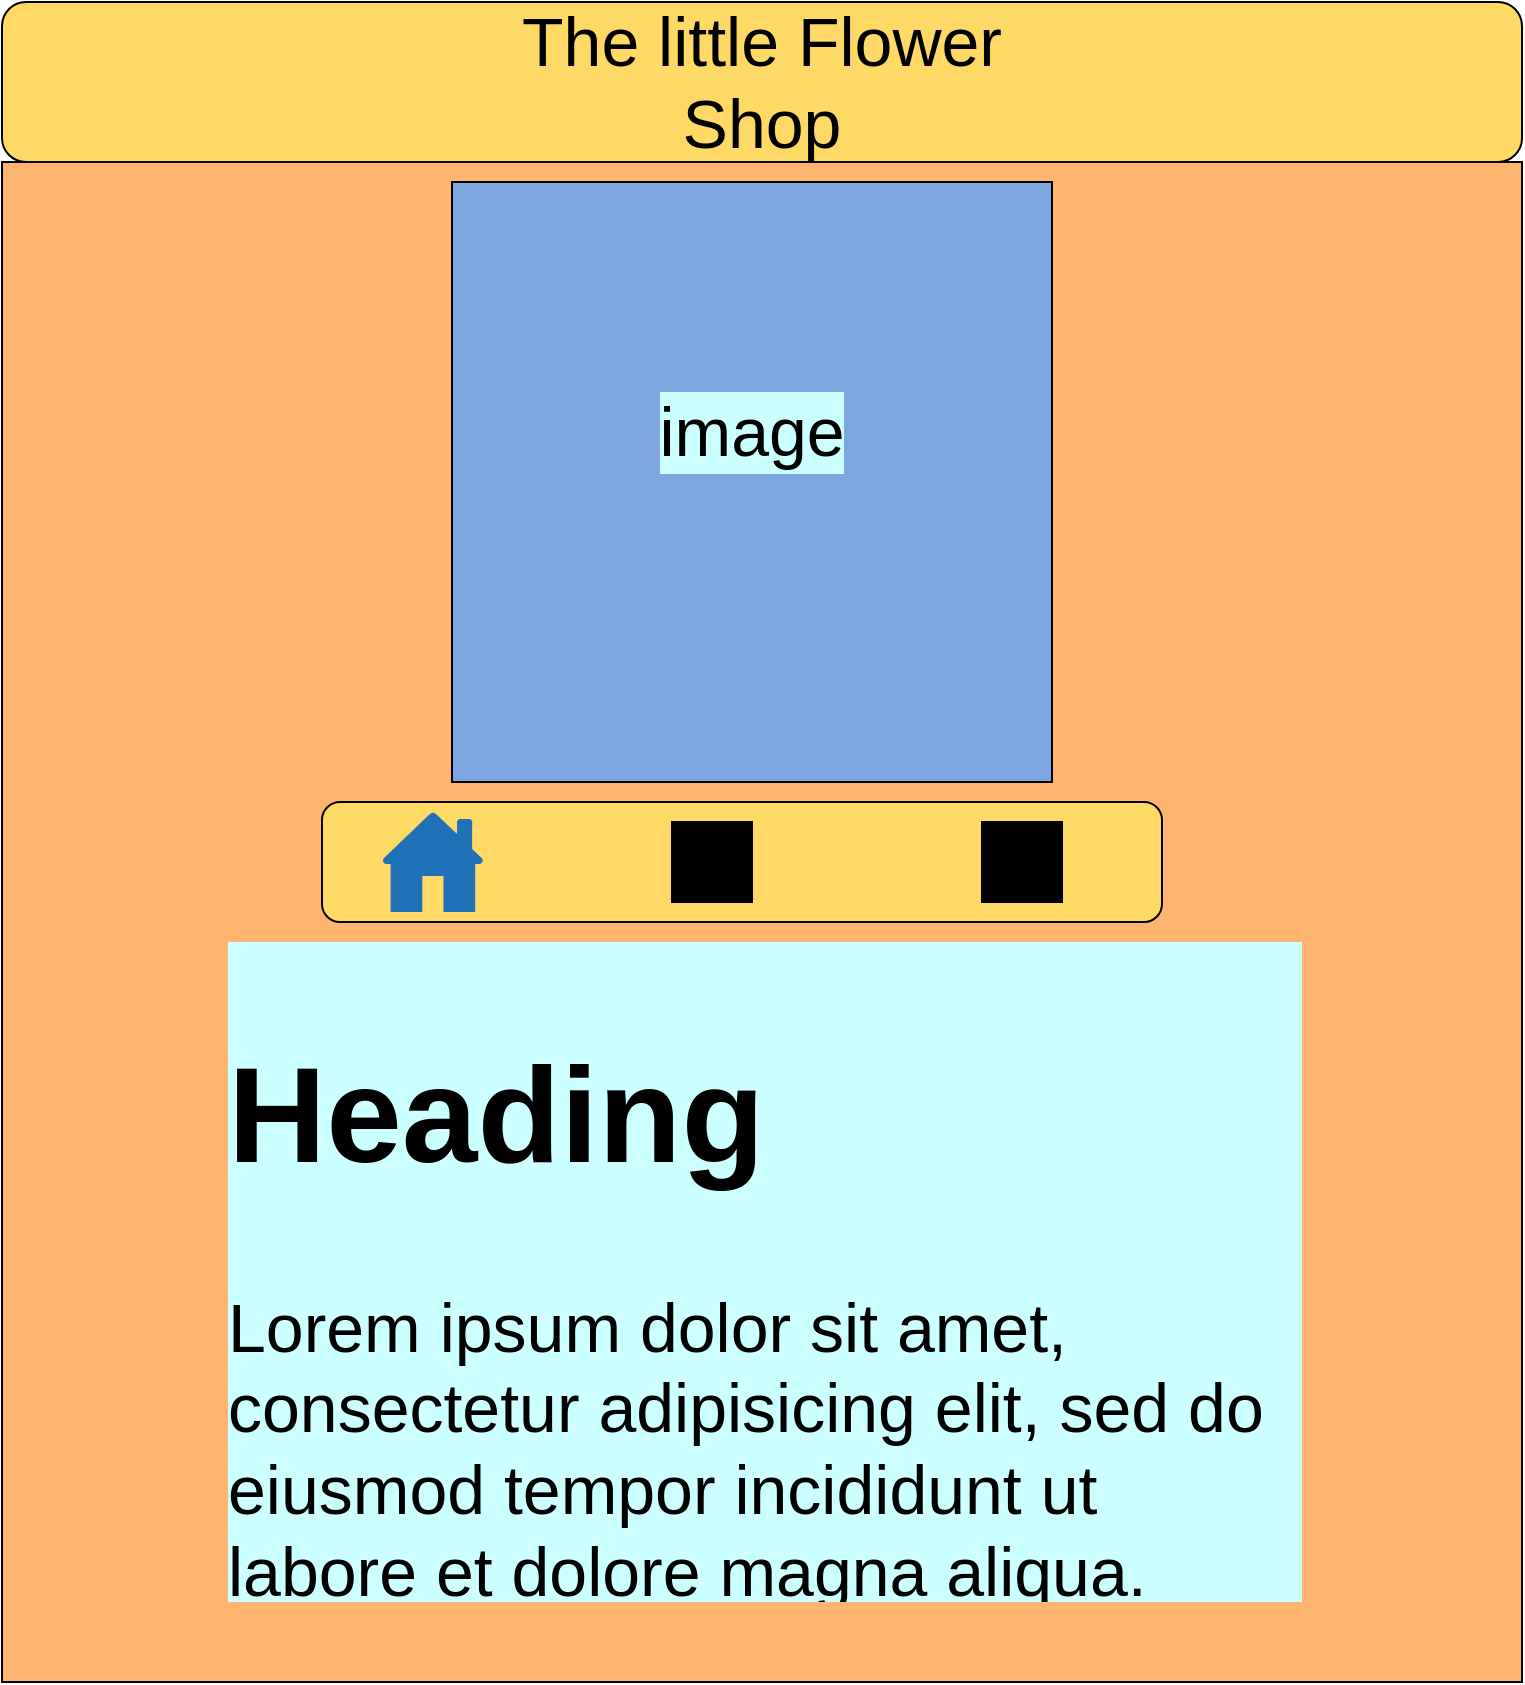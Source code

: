 <mxfile version="18.0.6" type="github" pages="10">
  <diagram id="-E3DHL0iMiCAvRFL6kt2" name="Home page">
    <mxGraphModel dx="870" dy="586" grid="1" gridSize="10" guides="1" tooltips="1" connect="1" arrows="1" fold="1" page="1" pageScale="1" pageWidth="850" pageHeight="1100" math="0" shadow="0">
      <root>
        <mxCell id="0" />
        <mxCell id="1" parent="0" />
        <mxCell id="QZRMGprrLamSh_EYf0bi-1" value="" style="rounded=1;html=1;fillColor=#FFD966;" parent="1" vertex="1">
          <mxGeometry x="40" y="10" width="760" height="80" as="geometry" />
        </mxCell>
        <mxCell id="QZRMGprrLamSh_EYf0bi-3" value="The little Flower Shop" style="text;html=1;strokeColor=none;fillColor=none;align=center;verticalAlign=middle;whiteSpace=wrap;rounded=0;fontFamily=Helvetica;fontSize=34;" parent="1" vertex="1">
          <mxGeometry x="260" y="27.5" width="320" height="45" as="geometry" />
        </mxCell>
        <mxCell id="QZRMGprrLamSh_EYf0bi-6" value="" style="whiteSpace=wrap;html=1;aspect=fixed;fontFamily=Helvetica;fontSize=34;fillColor=#FFB570;" parent="1" vertex="1">
          <mxGeometry x="40" y="90" width="760" height="760" as="geometry" />
        </mxCell>
        <mxCell id="QZRMGprrLamSh_EYf0bi-8" value="" style="whiteSpace=wrap;html=1;aspect=fixed;fontFamily=Helvetica;fontSize=34;fontColor=none;labelBackgroundColor=#CCFFFF;noLabel=1;fillColor=#7EA6E0;" parent="1" vertex="1">
          <mxGeometry x="265" y="100" width="300" height="300" as="geometry" />
        </mxCell>
        <mxCell id="QZRMGprrLamSh_EYf0bi-10" value="&lt;h1&gt;Heading&lt;/h1&gt;&lt;p&gt;Lorem ipsum dolor sit amet, consectetur adipisicing elit, sed do eiusmod tempor incididunt ut labore et dolore magna aliqua.&lt;/p&gt;" style="text;html=1;strokeColor=none;fillColor=none;spacing=5;spacingTop=-20;whiteSpace=wrap;overflow=hidden;rounded=0;labelBackgroundColor=#CCFFFF;fontFamily=Helvetica;fontSize=34;fontColor=none;" parent="1" vertex="1">
          <mxGeometry x="147.5" y="490" width="545" height="320" as="geometry" />
        </mxCell>
        <mxCell id="QZRMGprrLamSh_EYf0bi-15" value="image" style="text;html=1;strokeColor=none;fillColor=none;align=center;verticalAlign=middle;whiteSpace=wrap;rounded=0;labelBackgroundColor=#CCFFFF;fontFamily=Helvetica;fontSize=34;fontColor=none;" parent="1" vertex="1">
          <mxGeometry x="375" y="200" width="80" height="50" as="geometry" />
        </mxCell>
        <mxCell id="WlzXKBRg_6OAe6GOnA6q-1" value="" style="rounded=1;whiteSpace=wrap;html=1;labelBackgroundColor=#FFD966;fontFamily=Helvetica;fontSize=20;fontColor=none;fillColor=#FFD966;" parent="1" vertex="1">
          <mxGeometry x="200" y="410" width="420" height="60" as="geometry" />
        </mxCell>
        <mxCell id="WlzXKBRg_6OAe6GOnA6q-3" value="" style="whiteSpace=wrap;html=1;aspect=fixed;labelBackgroundColor=#000000;fontFamily=Helvetica;fontSize=20;fontColor=none;fillColor=#000000;" parent="1" vertex="1">
          <mxGeometry x="530" y="420" width="40" height="40" as="geometry" />
        </mxCell>
        <UserObject label="" link="data:page/id,cIV5dBejOqiflrNrbG4S" id="WlzXKBRg_6OAe6GOnA6q-4">
          <mxCell style="whiteSpace=wrap;html=1;aspect=fixed;labelBackgroundColor=#000000;fontFamily=Helvetica;fontSize=20;fontColor=none;fillColor=#000000;" parent="1" vertex="1">
            <mxGeometry x="375" y="420" width="40" height="40" as="geometry" />
          </mxCell>
        </UserObject>
        <UserObject label="" link="data:page/id,MgjeFTbbN2VN92E6bbly" id="Ejd2fXRjcFFOqrgB9-f9-1">
          <mxCell style="sketch=0;pointerEvents=1;shadow=0;dashed=0;html=1;strokeColor=none;labelPosition=center;verticalLabelPosition=bottom;verticalAlign=top;outlineConnect=0;align=center;shape=mxgraph.office.concepts.home;fillColor=#2072B8;labelBackgroundColor=none;fontFamily=Helvetica;fontSize=20;fontColor=none;" parent="1" vertex="1">
            <mxGeometry x="230" y="415" width="51" height="50" as="geometry" />
          </mxCell>
        </UserObject>
      </root>
    </mxGraphModel>
  </diagram>
  <diagram id="MgjeFTbbN2VN92E6bbly" name="Products">
    <mxGraphModel dx="870" dy="581" grid="1" gridSize="10" guides="1" tooltips="1" connect="1" arrows="1" fold="1" page="1" pageScale="1" pageWidth="850" pageHeight="1100" math="0" shadow="0">
      <root>
        <mxCell id="0" />
        <mxCell id="1" parent="0" />
        <mxCell id="fSQJx4j_7Zx3iyYYWdxg-1" value="" style="rounded=1;whiteSpace=wrap;html=1;labelBackgroundColor=#CCFFFF;fontFamily=Helvetica;fontSize=34;fontColor=none;fillColor=#FFD966;" parent="1" vertex="1">
          <mxGeometry x="40" y="40" width="760" height="160" as="geometry" />
        </mxCell>
        <mxCell id="fSQJx4j_7Zx3iyYYWdxg-2" value="" style="rounded=0;whiteSpace=wrap;html=1;labelBackgroundColor=#CCFFFF;fontFamily=Helvetica;fontSize=34;fontColor=none;fillColor=#67AB9F;direction=south;" parent="1" vertex="1">
          <mxGeometry x="40" y="190" width="150" height="600" as="geometry" />
        </mxCell>
        <mxCell id="fSQJx4j_7Zx3iyYYWdxg-3" value="&lt;font style=&quot;font-size: 20px;&quot;&gt;The little Flower Shop&lt;/font&gt;" style="text;html=1;strokeColor=none;fillColor=none;align=center;verticalAlign=middle;whiteSpace=wrap;rounded=0;labelBackgroundColor=#FFD966;fontFamily=Helvetica;fontSize=34;fontColor=none;" parent="1" vertex="1">
          <mxGeometry x="332.5" y="70" width="175" height="30" as="geometry" />
        </mxCell>
        <mxCell id="fSQJx4j_7Zx3iyYYWdxg-4" value="" style="whiteSpace=wrap;html=1;aspect=fixed;labelBackgroundColor=#FFB570;fontFamily=Helvetica;fontSize=20;fontColor=none;fillColor=#FFB570;" parent="1" vertex="1">
          <mxGeometry x="190" y="190" width="600" height="600" as="geometry" />
        </mxCell>
        <mxCell id="fSQJx4j_7Zx3iyYYWdxg-7" value="&lt;h1&gt;blahblah&lt;/h1&gt;" style="text;html=1;strokeColor=none;fillColor=none;spacing=5;spacingTop=-20;whiteSpace=wrap;overflow=hidden;rounded=0;labelBackgroundColor=#FFD966;fontFamily=Helvetica;fontSize=20;fontColor=none;" parent="1" vertex="1">
          <mxGeometry x="40" y="600" width="150" height="80" as="geometry" />
        </mxCell>
        <mxCell id="fSQJx4j_7Zx3iyYYWdxg-8" value="&lt;h1&gt;blahblah&lt;/h1&gt;" style="text;html=1;strokeColor=none;fillColor=none;spacing=5;spacingTop=-20;whiteSpace=wrap;overflow=hidden;rounded=0;labelBackgroundColor=#FFD966;fontFamily=Helvetica;fontSize=20;fontColor=none;" parent="1" vertex="1">
          <mxGeometry x="40" y="210" width="150" height="80" as="geometry" />
        </mxCell>
        <mxCell id="fSQJx4j_7Zx3iyYYWdxg-9" value="&lt;h1&gt;blahblah&lt;/h1&gt;" style="text;html=1;strokeColor=none;fillColor=none;spacing=5;spacingTop=-20;whiteSpace=wrap;overflow=hidden;rounded=0;labelBackgroundColor=#FFD966;fontFamily=Helvetica;fontSize=20;fontColor=none;" parent="1" vertex="1">
          <mxGeometry x="40" y="455" width="150" height="80" as="geometry" />
        </mxCell>
        <mxCell id="fSQJx4j_7Zx3iyYYWdxg-10" value="&lt;h1&gt;blahblah&lt;/h1&gt;" style="text;html=1;strokeColor=none;fillColor=none;spacing=5;spacingTop=-20;whiteSpace=wrap;overflow=hidden;rounded=0;labelBackgroundColor=#FFD966;fontFamily=Helvetica;fontSize=20;fontColor=none;" parent="1" vertex="1">
          <mxGeometry x="40" y="330" width="150" height="80" as="geometry" />
        </mxCell>
        <mxCell id="fSQJx4j_7Zx3iyYYWdxg-23" value="" style="whiteSpace=wrap;html=1;aspect=fixed;labelBackgroundColor=#FFD966;fontFamily=Helvetica;fontSize=12;fontColor=none;fillColor=#FFD966;" parent="1" vertex="1">
          <mxGeometry x="220" y="220" width="200" height="200" as="geometry" />
        </mxCell>
        <mxCell id="fSQJx4j_7Zx3iyYYWdxg-28" value="Title" style="text;strokeColor=none;fillColor=none;html=1;fontSize=24;fontStyle=1;verticalAlign=middle;align=center;labelBackgroundColor=#FFD966;fontFamily=Helvetica;fontColor=none;" parent="1" vertex="1">
          <mxGeometry x="220" y="230" width="100" height="40" as="geometry" />
        </mxCell>
        <UserObject label="&lt;font style=&quot;font-size: 20px;&quot;&gt;description&lt;/font&gt;" placeholders="1" name="Variable" id="fSQJx4j_7Zx3iyYYWdxg-29">
          <mxCell style="text;html=1;strokeColor=none;fillColor=none;align=center;verticalAlign=middle;whiteSpace=wrap;overflow=hidden;labelBackgroundColor=#FFD966;fontFamily=Helvetica;fontSize=12;fontColor=none;" parent="1" vertex="1">
            <mxGeometry x="230" y="305" width="110" height="30" as="geometry" />
          </mxCell>
        </UserObject>
        <UserObject label="Price" placeholders="1" name="Variable" id="fSQJx4j_7Zx3iyYYWdxg-33">
          <mxCell style="text;html=1;strokeColor=none;fillColor=none;align=center;verticalAlign=middle;whiteSpace=wrap;overflow=hidden;labelBackgroundColor=#FFD966;fontFamily=Helvetica;fontSize=20;fontColor=none;" parent="1" vertex="1">
            <mxGeometry x="332.5" y="370" width="80" height="40" as="geometry" />
          </mxCell>
        </UserObject>
        <mxCell id="fSQJx4j_7Zx3iyYYWdxg-43" value="" style="whiteSpace=wrap;html=1;aspect=fixed;labelBackgroundColor=#FFD966;fontFamily=Helvetica;fontSize=12;fontColor=none;fillColor=#FFD966;" parent="1" vertex="1">
          <mxGeometry x="520" y="220" width="200" height="200" as="geometry" />
        </mxCell>
        <mxCell id="fSQJx4j_7Zx3iyYYWdxg-44" value="Title" style="text;strokeColor=none;fillColor=none;html=1;fontSize=24;fontStyle=1;verticalAlign=middle;align=center;labelBackgroundColor=#FFD966;fontFamily=Helvetica;fontColor=none;" parent="1" vertex="1">
          <mxGeometry x="530" y="230" width="100" height="40" as="geometry" />
        </mxCell>
        <UserObject label="&lt;font style=&quot;font-size: 20px;&quot;&gt;description&lt;/font&gt;" placeholders="1" name="Variable" id="fSQJx4j_7Zx3iyYYWdxg-45">
          <mxCell style="text;html=1;strokeColor=none;fillColor=none;align=center;verticalAlign=middle;whiteSpace=wrap;overflow=hidden;labelBackgroundColor=#FFD966;fontFamily=Helvetica;fontSize=12;fontColor=none;" parent="1" vertex="1">
            <mxGeometry x="540" y="270" width="110" height="30" as="geometry" />
          </mxCell>
        </UserObject>
        <UserObject label="Price" placeholders="1" name="Variable" id="fSQJx4j_7Zx3iyYYWdxg-46">
          <mxCell style="text;html=1;strokeColor=none;fillColor=none;align=center;verticalAlign=middle;whiteSpace=wrap;overflow=hidden;labelBackgroundColor=#FFD966;fontFamily=Helvetica;fontSize=20;fontColor=none;" parent="1" vertex="1">
            <mxGeometry x="540" y="310" width="80" height="40" as="geometry" />
          </mxCell>
        </UserObject>
        <mxCell id="fSQJx4j_7Zx3iyYYWdxg-47" value="" style="whiteSpace=wrap;html=1;aspect=fixed;labelBackgroundColor=#FFD966;fontFamily=Helvetica;fontSize=12;fontColor=none;fillColor=#FFD966;" parent="1" vertex="1">
          <mxGeometry x="220" y="470" width="200" height="200" as="geometry" />
        </mxCell>
        <mxCell id="fSQJx4j_7Zx3iyYYWdxg-48" value="Title" style="text;strokeColor=none;fillColor=none;html=1;fontSize=24;fontStyle=1;verticalAlign=middle;align=center;labelBackgroundColor=#FFD966;fontFamily=Helvetica;fontColor=none;" parent="1" vertex="1">
          <mxGeometry x="230" y="480" width="100" height="40" as="geometry" />
        </mxCell>
        <UserObject label="&lt;font style=&quot;font-size: 20px;&quot;&gt;description&lt;/font&gt;" placeholders="1" name="Variable" id="fSQJx4j_7Zx3iyYYWdxg-49">
          <mxCell style="text;html=1;strokeColor=none;fillColor=none;align=center;verticalAlign=middle;whiteSpace=wrap;overflow=hidden;labelBackgroundColor=#FFD966;fontFamily=Helvetica;fontSize=12;fontColor=none;" parent="1" vertex="1">
            <mxGeometry x="240" y="520" width="110" height="30" as="geometry" />
          </mxCell>
        </UserObject>
        <UserObject label="Price" placeholders="1" name="Variable" id="fSQJx4j_7Zx3iyYYWdxg-50">
          <mxCell style="text;html=1;strokeColor=none;fillColor=none;align=center;verticalAlign=middle;whiteSpace=wrap;overflow=hidden;labelBackgroundColor=#FFD966;fontFamily=Helvetica;fontSize=20;fontColor=none;" parent="1" vertex="1">
            <mxGeometry x="240" y="560" width="80" height="40" as="geometry" />
          </mxCell>
        </UserObject>
        <mxCell id="fSQJx4j_7Zx3iyYYWdxg-56" value="" style="whiteSpace=wrap;html=1;aspect=fixed;labelBackgroundColor=#FFD966;fontFamily=Helvetica;fontSize=12;fontColor=none;fillColor=#FFD966;" parent="1" vertex="1">
          <mxGeometry x="520" y="470" width="200" height="200" as="geometry" />
        </mxCell>
        <mxCell id="fSQJx4j_7Zx3iyYYWdxg-57" value="Title" style="text;strokeColor=none;fillColor=none;html=1;fontSize=24;fontStyle=1;verticalAlign=middle;align=center;labelBackgroundColor=#FFD966;fontFamily=Helvetica;fontColor=none;" parent="1" vertex="1">
          <mxGeometry x="530" y="480" width="100" height="40" as="geometry" />
        </mxCell>
        <UserObject label="&lt;font style=&quot;font-size: 20px;&quot;&gt;description&lt;/font&gt;" placeholders="1" name="Variable" id="fSQJx4j_7Zx3iyYYWdxg-58">
          <mxCell style="text;html=1;strokeColor=none;fillColor=none;align=center;verticalAlign=middle;whiteSpace=wrap;overflow=hidden;labelBackgroundColor=#FFD966;fontFamily=Helvetica;fontSize=12;fontColor=none;" parent="1" vertex="1">
            <mxGeometry x="540" y="520" width="110" height="30" as="geometry" />
          </mxCell>
        </UserObject>
        <UserObject label="Price" placeholders="1" name="Variable" id="fSQJx4j_7Zx3iyYYWdxg-59">
          <mxCell style="text;html=1;strokeColor=none;fillColor=none;align=center;verticalAlign=middle;whiteSpace=wrap;overflow=hidden;labelBackgroundColor=#FFD966;fontFamily=Helvetica;fontSize=20;fontColor=none;" parent="1" vertex="1">
            <mxGeometry x="540" y="560" width="80" height="40" as="geometry" />
          </mxCell>
        </UserObject>
        <UserObject label="" link="data:page/id,-E3DHL0iMiCAvRFL6kt2" id="kAxkBtYfugXAG61VaKB4-2">
          <mxCell style="sketch=0;pointerEvents=1;shadow=0;dashed=0;html=1;strokeColor=none;labelPosition=center;verticalLabelPosition=bottom;verticalAlign=top;outlineConnect=0;align=center;shape=mxgraph.office.concepts.home;fillColor=#2072B8;labelBackgroundColor=none;fontFamily=Helvetica;fontSize=20;fontColor=none;" parent="1" vertex="1">
            <mxGeometry x="610" y="130" width="51" height="50" as="geometry" />
          </mxCell>
        </UserObject>
        <UserObject label="" link="data:page/id,cIV5dBejOqiflrNrbG4S" id="kAxkBtYfugXAG61VaKB4-5">
          <mxCell style="sketch=0;outlineConnect=0;fontColor=#232F3E;gradientColor=none;fillColor=#232F3D;strokeColor=none;dashed=0;verticalLabelPosition=bottom;verticalAlign=top;align=center;html=1;fontSize=12;fontStyle=0;aspect=fixed;pointerEvents=1;shape=mxgraph.aws4.email_2;labelBackgroundColor=none;fontFamily=Helvetica;" parent="1" vertex="1">
            <mxGeometry x="680" y="140" width="63.67" height="40" as="geometry" />
          </mxCell>
        </UserObject>
      </root>
    </mxGraphModel>
  </diagram>
  <diagram id="cIV5dBejOqiflrNrbG4S" name="contact">
    <mxGraphModel dx="870" dy="581" grid="1" gridSize="10" guides="1" tooltips="1" connect="1" arrows="1" fold="1" page="1" pageScale="1" pageWidth="850" pageHeight="1100" math="0" shadow="0">
      <root>
        <mxCell id="0" />
        <mxCell id="1" parent="0" />
        <mxCell id="Y5W9jSYVsSQwBT4DGS8u-2" value="" style="rounded=0;whiteSpace=wrap;html=1;labelBackgroundColor=#000000;fontFamily=Helvetica;fontSize=20;fontColor=none;fillColor=#67AB9F;direction=south;" parent="1" vertex="1">
          <mxGeometry x="40" y="120" width="170" height="650" as="geometry" />
        </mxCell>
        <mxCell id="Y5W9jSYVsSQwBT4DGS8u-3" value="" style="whiteSpace=wrap;html=1;aspect=fixed;labelBackgroundColor=#000000;fontFamily=Helvetica;fontSize=20;fontColor=none;fillColor=#FFB570;" parent="1" vertex="1">
          <mxGeometry x="190" y="160" width="610" height="610" as="geometry" />
        </mxCell>
        <mxCell id="Y5W9jSYVsSQwBT4DGS8u-1" value="" style="rounded=1;whiteSpace=wrap;html=1;labelBackgroundColor=#000000;fontFamily=Helvetica;fontSize=20;fontColor=none;fillColor=#FFB570;" parent="1" vertex="1">
          <mxGeometry x="40" y="40" width="760" height="160" as="geometry" />
        </mxCell>
        <mxCell id="Y5W9jSYVsSQwBT4DGS8u-4" value="Please contact us" style="text;strokeColor=none;fillColor=none;html=1;fontSize=24;fontStyle=1;verticalAlign=middle;align=center;labelBackgroundColor=none;fontFamily=Helvetica;fontColor=none;" parent="1" vertex="1">
          <mxGeometry x="370" y="90" width="100" height="40" as="geometry" />
        </mxCell>
        <mxCell id="QNlBEbNu6Cilsi57yA38-1" value="&lt;h1&gt;Name&lt;/h1&gt;&lt;p&gt;Description-&lt;/p&gt;&lt;p&gt;Contact-&lt;/p&gt;" style="text;html=1;strokeColor=none;fillColor=none;spacing=5;spacingTop=-20;whiteSpace=wrap;overflow=hidden;rounded=0;labelBackgroundColor=none;fontFamily=Helvetica;fontSize=20;fontColor=none;" parent="1" vertex="1">
          <mxGeometry x="210" y="220" width="240" height="170" as="geometry" />
        </mxCell>
        <mxCell id="QNlBEbNu6Cilsi57yA38-2" value="&lt;h1&gt;Name&lt;/h1&gt;&lt;p&gt;Description-&lt;/p&gt;&lt;p&gt;Contact-&lt;/p&gt;" style="text;html=1;strokeColor=none;fillColor=none;spacing=5;spacingTop=-20;whiteSpace=wrap;overflow=hidden;rounded=0;labelBackgroundColor=none;fontFamily=Helvetica;fontSize=20;fontColor=none;" parent="1" vertex="1">
          <mxGeometry x="210" y="410" width="240" height="180" as="geometry" />
        </mxCell>
        <mxCell id="QNlBEbNu6Cilsi57yA38-3" value="&lt;h1&gt;Name&lt;/h1&gt;&lt;p&gt;Description-&lt;/p&gt;&lt;p&gt;Contact-&lt;/p&gt;" style="text;html=1;strokeColor=none;fillColor=none;spacing=5;spacingTop=-20;whiteSpace=wrap;overflow=hidden;rounded=0;labelBackgroundColor=none;fontFamily=Helvetica;fontSize=20;fontColor=none;" parent="1" vertex="1">
          <mxGeometry x="200" y="590" width="200" height="180" as="geometry" />
        </mxCell>
      </root>
    </mxGraphModel>
  </diagram>
  <diagram id="ctbqODOHqsKRtOPAJocu" name="Home 2.0">
    <mxGraphModel dx="10400" dy="5810" grid="1" gridSize="10" guides="1" tooltips="1" connect="1" arrows="1" fold="1" page="1" pageScale="1" pageWidth="850" pageHeight="1100" math="0" shadow="0">
      <root>
        <mxCell id="0" />
        <mxCell id="1" parent="0" />
        <mxCell id="v9rLW3H7nj4fZfKxRW0T-1" value="" style="strokeWidth=1;shadow=0;dashed=0;align=center;html=1;shape=mxgraph.mockup.containers.browserWindow;rSize=0;strokeColor=#666666;strokeColor2=#008cff;strokeColor3=#c4c4c4;mainText=,;recursiveResize=0;labelBackgroundColor=none;fontFamily=Helvetica;fontSize=20;fontColor=none;fillColor=#FFFFFF;" parent="1" vertex="1">
          <mxGeometry x="-860" width="1930" height="1630" as="geometry" />
        </mxCell>
        <mxCell id="v9rLW3H7nj4fZfKxRW0T-12" value="" style="rounded=0;whiteSpace=wrap;html=1;labelBackgroundColor=none;fontFamily=Helvetica;fontSize=73;fontColor=none;fillColor=#B3B3B3;direction=south;" parent="v9rLW3H7nj4fZfKxRW0T-1" vertex="1">
          <mxGeometry y="240" width="410" height="1390" as="geometry" />
        </mxCell>
        <mxCell id="v9rLW3H7nj4fZfKxRW0T-2" value="Page 1" style="strokeWidth=1;shadow=0;dashed=0;align=center;html=1;shape=mxgraph.mockup.containers.anchor;fontSize=17;fontColor=#666666;align=left;labelBackgroundColor=none;fontFamily=Helvetica;fillColor=#FFFFFF;" parent="v9rLW3H7nj4fZfKxRW0T-1" vertex="1">
          <mxGeometry x="60" y="12" width="110" height="26" as="geometry" />
        </mxCell>
        <mxCell id="v9rLW3H7nj4fZfKxRW0T-3" value="https://www.draw.io" style="strokeWidth=1;shadow=0;dashed=0;align=center;html=1;shape=mxgraph.mockup.containers.anchor;rSize=0;fontSize=17;fontColor=#666666;align=left;labelBackgroundColor=none;fontFamily=Helvetica;fillColor=#FFFFFF;" parent="v9rLW3H7nj4fZfKxRW0T-1" vertex="1">
          <mxGeometry x="130" y="60" width="250" height="26" as="geometry" />
        </mxCell>
        <mxCell id="v9rLW3H7nj4fZfKxRW0T-4" value="" style="rounded=1;whiteSpace=wrap;html=1;labelBackgroundColor=none;fontFamily=Helvetica;fontSize=20;fontColor=none;fillColor=#B3B3B3;" parent="v9rLW3H7nj4fZfKxRW0T-1" vertex="1">
          <mxGeometry y="100" width="1930" height="220" as="geometry" />
        </mxCell>
        <mxCell id="v9rLW3H7nj4fZfKxRW0T-6" value="" style="sketch=0;outlineConnect=0;fontColor=#232F3E;gradientColor=none;fillColor=#D45B07;strokeColor=none;dashed=0;verticalLabelPosition=bottom;verticalAlign=top;align=center;html=1;fontSize=12;fontStyle=0;aspect=fixed;pointerEvents=1;shape=mxgraph.aws4.container_registry_image;labelBackgroundColor=none;fontFamily=Helvetica;" parent="v9rLW3H7nj4fZfKxRW0T-1" vertex="1">
          <mxGeometry x="820" y="350" width="598" height="598" as="geometry" />
        </mxCell>
        <mxCell id="v9rLW3H7nj4fZfKxRW0T-7" value="" style="rounded=1;whiteSpace=wrap;html=1;labelBackgroundColor=none;fontFamily=Helvetica;fontSize=73;fontColor=none;fillColor=#B3B3B3;" parent="v9rLW3H7nj4fZfKxRW0T-1" vertex="1">
          <mxGeometry x="530" y="1010" width="1180" height="200" as="geometry" />
        </mxCell>
        <mxCell id="v9rLW3H7nj4fZfKxRW0T-8" value="" style="shape=image;html=1;verticalAlign=top;verticalLabelPosition=bottom;labelBackgroundColor=#ffffff;imageAspect=0;aspect=fixed;image=https://cdn2.iconfinder.com/data/icons/spring-30/30/Flower-1-128.png;fontFamily=Helvetica;fontSize=73;fontColor=none;fillColor=#B3B3B3;" parent="v9rLW3H7nj4fZfKxRW0T-1" vertex="1">
          <mxGeometry x="1056" y="1050" width="128" height="128" as="geometry" />
        </mxCell>
        <mxCell id="v9rLW3H7nj4fZfKxRW0T-9" value="" style="sketch=0;pointerEvents=1;shadow=0;dashed=0;html=1;strokeColor=none;labelPosition=center;verticalLabelPosition=bottom;verticalAlign=top;outlineConnect=0;align=center;shape=mxgraph.office.concepts.home;fillColor=#2072B8;labelBackgroundColor=none;fontFamily=Helvetica;fontSize=73;fontColor=none;" parent="v9rLW3H7nj4fZfKxRW0T-1" vertex="1">
          <mxGeometry x="625" y="1050" width="130" height="110" as="geometry" />
        </mxCell>
        <UserObject label="" link="data:page/id,bImNMxTVEZtL996Lt0ZB" id="v9rLW3H7nj4fZfKxRW0T-10">
          <mxCell style="html=1;verticalLabelPosition=bottom;align=center;labelBackgroundColor=#ffffff;verticalAlign=top;strokeWidth=2;strokeColor=#0080F0;shadow=0;dashed=0;shape=mxgraph.ios7.icons.user;fontFamily=Helvetica;fontSize=73;fontColor=none;fillColor=#B3B3B3;" parent="v9rLW3H7nj4fZfKxRW0T-1" vertex="1">
            <mxGeometry x="1485" y="1040" width="130" height="130" as="geometry" />
          </mxCell>
        </UserObject>
        <mxCell id="v9rLW3H7nj4fZfKxRW0T-5" value="&lt;font style=&quot;font-size: 73px;&quot;&gt;The little Flower Shop&amp;nbsp;&lt;/font&gt;" style="text;html=1;strokeColor=none;fillColor=none;align=center;verticalAlign=middle;whiteSpace=wrap;rounded=0;labelBackgroundColor=none;fontFamily=Helvetica;fontSize=20;fontColor=none;" parent="v9rLW3H7nj4fZfKxRW0T-1" vertex="1">
          <mxGeometry x="830" y="190" width="490" height="30" as="geometry" />
        </mxCell>
        <UserObject label="this is my flower shop and were happy to see you here&amp;nbsp;" link="data:page/id,ijmsWEHlUIuAwE15p_Iw" id="v9rLW3H7nj4fZfKxRW0T-13">
          <mxCell style="text;html=1;strokeColor=none;fillColor=none;align=center;verticalAlign=middle;whiteSpace=wrap;rounded=0;labelBackgroundColor=none;fontFamily=Helvetica;fontSize=73;fontColor=none;" parent="v9rLW3H7nj4fZfKxRW0T-1" vertex="1">
            <mxGeometry x="690" y="1090" width="860" height="630" as="geometry" />
          </mxCell>
        </UserObject>
        <mxCell id="v9rLW3H7nj4fZfKxRW0T-15" value="this shop have been so helpful so much over the years&amp;nbsp;&lt;br&gt;-Magazine" style="text;html=1;strokeColor=none;fillColor=none;align=center;verticalAlign=middle;whiteSpace=wrap;rounded=0;labelBackgroundColor=none;fontFamily=Helvetica;fontSize=30;fontColor=none;" parent="v9rLW3H7nj4fZfKxRW0T-1" vertex="1">
          <mxGeometry y="330" width="400" height="340" as="geometry" />
        </mxCell>
        <mxCell id="v9rLW3H7nj4fZfKxRW0T-16" value="I received a flower arrangement and it was in a lovely vase. The flower were beautiful and following the directions for care, they lasted a long time. Love your service and friendliness.&amp;nbsp;&lt;br&gt;-new Customer&amp;nbsp;" style="text;html=1;strokeColor=none;fillColor=none;align=center;verticalAlign=middle;whiteSpace=wrap;rounded=0;labelBackgroundColor=none;fontFamily=Helvetica;fontSize=30;fontColor=none;" parent="v9rLW3H7nj4fZfKxRW0T-1" vertex="1">
          <mxGeometry y="690" width="410" height="340" as="geometry" />
        </mxCell>
        <mxCell id="v9rLW3H7nj4fZfKxRW0T-17" value="This arrangement was very beautiful, Unique, and fresh. Have received from you in the past and never disappointed&lt;br&gt;-old customer&amp;nbsp;" style="text;html=1;strokeColor=none;fillColor=none;align=center;verticalAlign=middle;whiteSpace=wrap;rounded=0;labelBackgroundColor=none;fontFamily=Helvetica;fontSize=30;fontColor=none;" parent="v9rLW3H7nj4fZfKxRW0T-1" vertex="1">
          <mxGeometry x="10" y="1070" width="400" height="360" as="geometry" />
        </mxCell>
        <mxCell id="v9rLW3H7nj4fZfKxRW0T-18" value="" style="shape=image;html=1;verticalAlign=top;verticalLabelPosition=bottom;labelBackgroundColor=#ffffff;imageAspect=0;aspect=fixed;image=https://cdn2.iconfinder.com/data/icons/circle-icons-1/64/flower-128.png;fontFamily=Helvetica;fontSize=30;fontColor=none;fillColor=#B3B3B3;" parent="v9rLW3H7nj4fZfKxRW0T-1" vertex="1">
          <mxGeometry x="10" y="105.5" width="170" height="170" as="geometry" />
        </mxCell>
        <mxCell id="v9rLW3H7nj4fZfKxRW0T-19" value="&lt;font color=&quot;#ffffff&quot;&gt;The little Flower Shop&lt;/font&gt;" style="text;html=1;strokeColor=none;fillColor=none;align=center;verticalAlign=middle;whiteSpace=wrap;rounded=0;labelBackgroundColor=none;fontFamily=Helvetica;fontSize=30;fontColor=none;" parent="v9rLW3H7nj4fZfKxRW0T-1" vertex="1">
          <mxGeometry x="130" y="120" width="120" height="115" as="geometry" />
        </mxCell>
      </root>
    </mxGraphModel>
  </diagram>
  <diagram id="ijmsWEHlUIuAwE15p_Iw" name="Product 2.0">
    <mxGraphModel dx="2590" dy="1162" grid="1" gridSize="10" guides="1" tooltips="1" connect="1" arrows="1" fold="1" page="1" pageScale="1" pageWidth="850" pageHeight="1100" math="0" shadow="0">
      <root>
        <mxCell id="0" />
        <mxCell id="1" parent="0" />
        <UserObject label="" link="data:page/id,sZifIpH5QzwbBrtfKMlP" id="9KrBpNonQlpX8hZpLhAd-1">
          <mxCell style="strokeWidth=1;shadow=0;dashed=0;align=center;html=1;shape=mxgraph.mockup.containers.browserWindow;rSize=0;strokeColor=#666666;strokeColor2=#008cff;strokeColor3=#c4c4c4;mainText=,;recursiveResize=0;labelBackgroundColor=none;fontFamily=Helvetica;fontSize=20;fontColor=none;fillColor=#FFFFFF;" parent="1" vertex="1">
            <mxGeometry x="-470" width="1930" height="1710" as="geometry" />
          </mxCell>
        </UserObject>
        <mxCell id="9KrBpNonQlpX8hZpLhAd-2" value="" style="rounded=0;whiteSpace=wrap;html=1;labelBackgroundColor=none;fontFamily=Helvetica;fontSize=73;fontColor=none;fillColor=#B3B3B3;direction=south;" parent="9KrBpNonQlpX8hZpLhAd-1" vertex="1">
          <mxGeometry y="240" width="410" height="1470" as="geometry" />
        </mxCell>
        <mxCell id="9KrBpNonQlpX8hZpLhAd-3" value="Page 1" style="strokeWidth=1;shadow=0;dashed=0;align=center;html=1;shape=mxgraph.mockup.containers.anchor;fontSize=17;fontColor=#666666;align=left;labelBackgroundColor=none;fontFamily=Helvetica;fillColor=#FFFFFF;" parent="9KrBpNonQlpX8hZpLhAd-1" vertex="1">
          <mxGeometry x="60" y="12" width="110" height="26" as="geometry" />
        </mxCell>
        <mxCell id="9KrBpNonQlpX8hZpLhAd-4" value="https://www.draw.io" style="strokeWidth=1;shadow=0;dashed=0;align=center;html=1;shape=mxgraph.mockup.containers.anchor;rSize=0;fontSize=17;fontColor=#666666;align=left;labelBackgroundColor=none;fontFamily=Helvetica;fillColor=#FFFFFF;" parent="9KrBpNonQlpX8hZpLhAd-1" vertex="1">
          <mxGeometry x="130" y="60" width="250" height="26" as="geometry" />
        </mxCell>
        <mxCell id="9KrBpNonQlpX8hZpLhAd-5" value="" style="rounded=1;whiteSpace=wrap;html=1;labelBackgroundColor=none;fontFamily=Helvetica;fontSize=20;fontColor=none;fillColor=#B3B3B3;" parent="9KrBpNonQlpX8hZpLhAd-1" vertex="1">
          <mxGeometry y="100" width="1930" height="220" as="geometry" />
        </mxCell>
        <UserObject label="" link="data:page/id,ijmsWEHlUIuAwE15p_Iw" id="9KrBpNonQlpX8hZpLhAd-8">
          <mxCell style="shape=image;html=1;verticalAlign=top;verticalLabelPosition=bottom;labelBackgroundColor=#ffffff;imageAspect=0;aspect=fixed;image=https://cdn2.iconfinder.com/data/icons/spring-30/30/Flower-1-128.png;fontFamily=Helvetica;fontSize=73;fontColor=none;fillColor=#B3B3B3;" parent="9KrBpNonQlpX8hZpLhAd-1" vertex="1">
            <mxGeometry x="1300" y="180" width="128" height="128" as="geometry" />
          </mxCell>
        </UserObject>
        <UserObject label="" link="data:page/id,ctbqODOHqsKRtOPAJocu" id="9KrBpNonQlpX8hZpLhAd-9">
          <mxCell style="sketch=0;pointerEvents=1;shadow=0;dashed=0;html=1;strokeColor=none;labelPosition=center;verticalLabelPosition=bottom;verticalAlign=top;outlineConnect=0;align=center;shape=mxgraph.office.concepts.home;fillColor=#2072B8;labelBackgroundColor=none;fontFamily=Helvetica;fontSize=73;fontColor=none;" parent="9KrBpNonQlpX8hZpLhAd-1" vertex="1">
            <mxGeometry x="1080" y="189" width="130" height="110" as="geometry" />
          </mxCell>
        </UserObject>
        <UserObject label="" link="data:page/id,bImNMxTVEZtL996Lt0ZB" id="9KrBpNonQlpX8hZpLhAd-10">
          <mxCell style="html=1;verticalLabelPosition=bottom;align=center;labelBackgroundColor=#ffffff;verticalAlign=top;strokeWidth=2;strokeColor=#0080F0;shadow=0;dashed=0;shape=mxgraph.ios7.icons.user;fontFamily=Helvetica;fontSize=73;fontColor=none;fillColor=#B3B3B3;" parent="9KrBpNonQlpX8hZpLhAd-1" vertex="1">
            <mxGeometry x="1520" y="180" width="130" height="130" as="geometry" />
          </mxCell>
        </UserObject>
        <mxCell id="9KrBpNonQlpX8hZpLhAd-13" value="this shop have been so helpful so much over the years&amp;nbsp;&lt;br&gt;-Magazine" style="text;html=1;strokeColor=none;fillColor=none;align=center;verticalAlign=middle;whiteSpace=wrap;rounded=0;labelBackgroundColor=none;fontFamily=Helvetica;fontSize=30;fontColor=none;" parent="9KrBpNonQlpX8hZpLhAd-1" vertex="1">
          <mxGeometry y="330" width="400" height="340" as="geometry" />
        </mxCell>
        <mxCell id="9KrBpNonQlpX8hZpLhAd-14" value="I received a flower arrangement and it was in a lovely vase. The flower were beautiful and following the directions for care, they lasted a long time. Love your service and friendliness.&amp;nbsp;&lt;br&gt;-new Customer&amp;nbsp;" style="text;html=1;strokeColor=none;fillColor=none;align=center;verticalAlign=middle;whiteSpace=wrap;rounded=0;labelBackgroundColor=none;fontFamily=Helvetica;fontSize=30;fontColor=none;" parent="9KrBpNonQlpX8hZpLhAd-1" vertex="1">
          <mxGeometry y="690" width="410" height="340" as="geometry" />
        </mxCell>
        <mxCell id="9KrBpNonQlpX8hZpLhAd-15" value="This arrangement was very beautiful, Unique, and fresh. Have received from you in the past and never disappointed&lt;br&gt;-old customer&amp;nbsp;" style="text;html=1;strokeColor=none;fillColor=none;align=center;verticalAlign=middle;whiteSpace=wrap;rounded=0;labelBackgroundColor=none;fontFamily=Helvetica;fontSize=30;fontColor=none;" parent="9KrBpNonQlpX8hZpLhAd-1" vertex="1">
          <mxGeometry x="10" y="1070" width="400" height="360" as="geometry" />
        </mxCell>
        <mxCell id="9KrBpNonQlpX8hZpLhAd-16" value="" style="shape=image;html=1;verticalAlign=top;verticalLabelPosition=bottom;labelBackgroundColor=#ffffff;imageAspect=0;aspect=fixed;image=https://cdn2.iconfinder.com/data/icons/circle-icons-1/64/flower-128.png;fontFamily=Helvetica;fontSize=30;fontColor=none;fillColor=#B3B3B3;" parent="9KrBpNonQlpX8hZpLhAd-1" vertex="1">
          <mxGeometry x="10" y="105.5" width="170" height="170" as="geometry" />
        </mxCell>
        <mxCell id="9KrBpNonQlpX8hZpLhAd-17" value="&lt;font color=&quot;#ffffff&quot;&gt;The little Flower Shop&lt;/font&gt;" style="text;html=1;strokeColor=none;fillColor=none;align=center;verticalAlign=middle;whiteSpace=wrap;rounded=0;labelBackgroundColor=none;fontFamily=Helvetica;fontSize=30;fontColor=none;" parent="9KrBpNonQlpX8hZpLhAd-1" vertex="1">
          <mxGeometry x="130" y="120" width="120" height="115" as="geometry" />
        </mxCell>
        <mxCell id="9KrBpNonQlpX8hZpLhAd-21" value="" style="whiteSpace=wrap;html=1;aspect=fixed;labelBackgroundColor=none;fontFamily=Helvetica;fontSize=30;fontColor=#FFFFFF;fillColor=#E6E6E6;" parent="9KrBpNonQlpX8hZpLhAd-1" vertex="1">
          <mxGeometry x="480" y="390" width="630" height="630" as="geometry" />
        </mxCell>
        <mxCell id="9KrBpNonQlpX8hZpLhAd-6" value="" style="sketch=0;outlineConnect=0;fontColor=#232F3E;gradientColor=none;fillColor=#D45B07;strokeColor=none;dashed=0;verticalLabelPosition=bottom;verticalAlign=top;align=center;html=1;fontSize=12;fontStyle=0;aspect=fixed;pointerEvents=1;shape=mxgraph.aws4.container_registry_image;labelBackgroundColor=none;fontFamily=Helvetica;" parent="9KrBpNonQlpX8hZpLhAd-1" vertex="1">
          <mxGeometry x="510" y="420" width="250" height="250" as="geometry" />
        </mxCell>
        <mxCell id="9KrBpNonQlpX8hZpLhAd-22" value="&lt;font style=&quot;font-size: 50px;&quot; color=&quot;#000000&quot;&gt;Title&lt;/font&gt;" style="text;html=1;strokeColor=none;fillColor=none;align=center;verticalAlign=middle;whiteSpace=wrap;rounded=0;labelBackgroundColor=none;fontFamily=Helvetica;fontSize=30;fontColor=#FFFFFF;" parent="9KrBpNonQlpX8hZpLhAd-1" vertex="1">
          <mxGeometry x="850" y="440" width="170" height="170" as="geometry" />
        </mxCell>
        <mxCell id="9KrBpNonQlpX8hZpLhAd-23" value="Description" style="text;html=1;strokeColor=none;fillColor=none;align=center;verticalAlign=middle;whiteSpace=wrap;rounded=0;labelBackgroundColor=none;fontFamily=Helvetica;fontSize=50;fontColor=#000000;" parent="9KrBpNonQlpX8hZpLhAd-1" vertex="1">
          <mxGeometry x="840" y="620" width="190" height="140" as="geometry" />
        </mxCell>
        <mxCell id="9KrBpNonQlpX8hZpLhAd-24" value="Price" style="text;html=1;strokeColor=none;fillColor=none;align=center;verticalAlign=middle;whiteSpace=wrap;rounded=0;labelBackgroundColor=none;fontFamily=Helvetica;fontSize=50;fontColor=#000000;" parent="9KrBpNonQlpX8hZpLhAd-1" vertex="1">
          <mxGeometry x="887.5" y="880" width="95" height="30" as="geometry" />
        </mxCell>
        <mxCell id="9KrBpNonQlpX8hZpLhAd-25" value="" style="whiteSpace=wrap;html=1;aspect=fixed;labelBackgroundColor=none;fontFamily=Helvetica;fontSize=30;fontColor=#FFFFFF;fillColor=#E6E6E6;" parent="9KrBpNonQlpX8hZpLhAd-1" vertex="1">
          <mxGeometry x="1230" y="390" width="630" height="630" as="geometry" />
        </mxCell>
        <mxCell id="9KrBpNonQlpX8hZpLhAd-26" value="" style="sketch=0;outlineConnect=0;fontColor=#232F3E;gradientColor=none;fillColor=#D45B07;strokeColor=none;dashed=0;verticalLabelPosition=bottom;verticalAlign=top;align=center;html=1;fontSize=12;fontStyle=0;aspect=fixed;pointerEvents=1;shape=mxgraph.aws4.container_registry_image;labelBackgroundColor=none;fontFamily=Helvetica;" parent="9KrBpNonQlpX8hZpLhAd-1" vertex="1">
          <mxGeometry x="1260" y="420" width="250" height="250" as="geometry" />
        </mxCell>
        <mxCell id="9KrBpNonQlpX8hZpLhAd-27" value="&lt;font style=&quot;font-size: 50px;&quot; color=&quot;#000000&quot;&gt;Title&lt;/font&gt;" style="text;html=1;strokeColor=none;fillColor=none;align=center;verticalAlign=middle;whiteSpace=wrap;rounded=0;labelBackgroundColor=none;fontFamily=Helvetica;fontSize=30;fontColor=#FFFFFF;" parent="9KrBpNonQlpX8hZpLhAd-1" vertex="1">
          <mxGeometry x="1600" y="440" width="170" height="170" as="geometry" />
        </mxCell>
        <mxCell id="9KrBpNonQlpX8hZpLhAd-28" value="Description" style="text;html=1;strokeColor=none;fillColor=none;align=center;verticalAlign=middle;whiteSpace=wrap;rounded=0;labelBackgroundColor=none;fontFamily=Helvetica;fontSize=50;fontColor=#000000;" parent="9KrBpNonQlpX8hZpLhAd-1" vertex="1">
          <mxGeometry x="1590" y="620" width="190" height="140" as="geometry" />
        </mxCell>
        <mxCell id="9KrBpNonQlpX8hZpLhAd-29" value="Price" style="text;html=1;strokeColor=none;fillColor=none;align=center;verticalAlign=middle;whiteSpace=wrap;rounded=0;labelBackgroundColor=none;fontFamily=Helvetica;fontSize=50;fontColor=#000000;" parent="9KrBpNonQlpX8hZpLhAd-1" vertex="1">
          <mxGeometry x="1637.5" y="880" width="95" height="30" as="geometry" />
        </mxCell>
        <mxCell id="9KrBpNonQlpX8hZpLhAd-35" value="" style="whiteSpace=wrap;html=1;aspect=fixed;labelBackgroundColor=none;fontFamily=Helvetica;fontSize=30;fontColor=#FFFFFF;fillColor=#E6E6E6;" parent="9KrBpNonQlpX8hZpLhAd-1" vertex="1">
          <mxGeometry x="1230" y="1050" width="630" height="630" as="geometry" />
        </mxCell>
        <mxCell id="9KrBpNonQlpX8hZpLhAd-36" value="" style="sketch=0;outlineConnect=0;fontColor=#232F3E;gradientColor=none;fillColor=#D45B07;strokeColor=none;dashed=0;verticalLabelPosition=bottom;verticalAlign=top;align=center;html=1;fontSize=12;fontStyle=0;aspect=fixed;pointerEvents=1;shape=mxgraph.aws4.container_registry_image;labelBackgroundColor=none;fontFamily=Helvetica;" parent="9KrBpNonQlpX8hZpLhAd-1" vertex="1">
          <mxGeometry x="1260" y="1080" width="250" height="250" as="geometry" />
        </mxCell>
        <mxCell id="9KrBpNonQlpX8hZpLhAd-37" value="&lt;font style=&quot;font-size: 50px;&quot; color=&quot;#000000&quot;&gt;Title&lt;/font&gt;" style="text;html=1;strokeColor=none;fillColor=none;align=center;verticalAlign=middle;whiteSpace=wrap;rounded=0;labelBackgroundColor=none;fontFamily=Helvetica;fontSize=30;fontColor=#FFFFFF;" parent="9KrBpNonQlpX8hZpLhAd-1" vertex="1">
          <mxGeometry x="1600" y="1100" width="170" height="170" as="geometry" />
        </mxCell>
        <mxCell id="9KrBpNonQlpX8hZpLhAd-38" value="Description" style="text;html=1;strokeColor=none;fillColor=none;align=center;verticalAlign=middle;whiteSpace=wrap;rounded=0;labelBackgroundColor=none;fontFamily=Helvetica;fontSize=50;fontColor=#000000;" parent="9KrBpNonQlpX8hZpLhAd-1" vertex="1">
          <mxGeometry x="1590" y="1280" width="190" height="140" as="geometry" />
        </mxCell>
        <mxCell id="9KrBpNonQlpX8hZpLhAd-39" value="Price" style="text;html=1;strokeColor=none;fillColor=none;align=center;verticalAlign=middle;whiteSpace=wrap;rounded=0;labelBackgroundColor=none;fontFamily=Helvetica;fontSize=50;fontColor=#000000;" parent="9KrBpNonQlpX8hZpLhAd-1" vertex="1">
          <mxGeometry x="1637.5" y="1540" width="95" height="30" as="geometry" />
        </mxCell>
        <mxCell id="9KrBpNonQlpX8hZpLhAd-40" value="" style="whiteSpace=wrap;html=1;aspect=fixed;labelBackgroundColor=none;fontFamily=Helvetica;fontSize=30;fontColor=#FFFFFF;fillColor=#E6E6E6;" parent="9KrBpNonQlpX8hZpLhAd-1" vertex="1">
          <mxGeometry x="480" y="1050" width="630" height="630" as="geometry" />
        </mxCell>
        <mxCell id="9KrBpNonQlpX8hZpLhAd-41" value="" style="sketch=0;outlineConnect=0;fontColor=#232F3E;gradientColor=none;fillColor=#D45B07;strokeColor=none;dashed=0;verticalLabelPosition=bottom;verticalAlign=top;align=center;html=1;fontSize=12;fontStyle=0;aspect=fixed;pointerEvents=1;shape=mxgraph.aws4.container_registry_image;labelBackgroundColor=none;fontFamily=Helvetica;" parent="9KrBpNonQlpX8hZpLhAd-1" vertex="1">
          <mxGeometry x="510" y="1080" width="250" height="250" as="geometry" />
        </mxCell>
        <mxCell id="9KrBpNonQlpX8hZpLhAd-42" value="&lt;font style=&quot;font-size: 50px;&quot; color=&quot;#000000&quot;&gt;Title&lt;/font&gt;" style="text;html=1;strokeColor=none;fillColor=none;align=center;verticalAlign=middle;whiteSpace=wrap;rounded=0;labelBackgroundColor=none;fontFamily=Helvetica;fontSize=30;fontColor=#FFFFFF;" parent="9KrBpNonQlpX8hZpLhAd-1" vertex="1">
          <mxGeometry x="850" y="1110" width="170" height="170" as="geometry" />
        </mxCell>
        <mxCell id="9KrBpNonQlpX8hZpLhAd-43" value="Description" style="text;html=1;strokeColor=none;fillColor=none;align=center;verticalAlign=middle;whiteSpace=wrap;rounded=0;labelBackgroundColor=none;fontFamily=Helvetica;fontSize=50;fontColor=#000000;" parent="9KrBpNonQlpX8hZpLhAd-1" vertex="1">
          <mxGeometry x="840" y="1280" width="190" height="140" as="geometry" />
        </mxCell>
        <mxCell id="9KrBpNonQlpX8hZpLhAd-44" value="Price" style="text;html=1;strokeColor=none;fillColor=none;align=center;verticalAlign=middle;whiteSpace=wrap;rounded=0;labelBackgroundColor=none;fontFamily=Helvetica;fontSize=50;fontColor=#000000;" parent="9KrBpNonQlpX8hZpLhAd-1" vertex="1">
          <mxGeometry x="887.5" y="1540" width="95" height="30" as="geometry" />
        </mxCell>
        <mxCell id="rzl4zlFHcJzFwy0k62AD-1" value="" style="html=1;verticalLabelPosition=bottom;align=center;labelBackgroundColor=#ffffff;verticalAlign=top;strokeWidth=2;strokeColor=#0080F0;shadow=0;dashed=0;shape=mxgraph.ios7.icons.shopping_cart;fontSize=50;fillColor=#B3B3B3;" vertex="1" parent="9KrBpNonQlpX8hZpLhAd-1">
          <mxGeometry x="1745" y="202.5" width="145" height="96.5" as="geometry" />
        </mxCell>
      </root>
    </mxGraphModel>
  </diagram>
  <diagram id="bImNMxTVEZtL996Lt0ZB" name="Contact 2.0">
    <mxGraphModel dx="4186" dy="2760" grid="1" gridSize="10" guides="1" tooltips="1" connect="1" arrows="1" fold="1" page="1" pageScale="1" pageWidth="850" pageHeight="1100" math="0" shadow="0">
      <root>
        <mxCell id="0" />
        <mxCell id="1" parent="0" />
        <UserObject label="" link="data:page/id,ctbqODOHqsKRtOPAJocu" id="tNYDQJ1aMK95oAzdVv1W-1">
          <mxCell style="strokeWidth=1;shadow=0;dashed=0;align=center;html=1;shape=mxgraph.mockup.containers.browserWindow;rSize=0;strokeColor=#666666;strokeColor2=#008cff;strokeColor3=#c4c4c4;mainText=,;recursiveResize=0;labelBackgroundColor=none;fontFamily=Helvetica;fontSize=20;fontColor=none;fillColor=#FFFFFF;" parent="1" vertex="1">
            <mxGeometry x="-860" y="-140" width="1930" height="1630" as="geometry" />
          </mxCell>
        </UserObject>
        <mxCell id="tNYDQJ1aMK95oAzdVv1W-2" value="" style="rounded=0;whiteSpace=wrap;html=1;labelBackgroundColor=none;fontFamily=Helvetica;fontSize=73;fontColor=none;fillColor=#B3B3B3;direction=south;" parent="tNYDQJ1aMK95oAzdVv1W-1" vertex="1">
          <mxGeometry y="240" width="410" height="1390" as="geometry" />
        </mxCell>
        <mxCell id="tNYDQJ1aMK95oAzdVv1W-3" value="Page 1" style="strokeWidth=1;shadow=0;dashed=0;align=center;html=1;shape=mxgraph.mockup.containers.anchor;fontSize=17;fontColor=#666666;align=left;labelBackgroundColor=none;fontFamily=Helvetica;fillColor=#FFFFFF;" parent="tNYDQJ1aMK95oAzdVv1W-1" vertex="1">
          <mxGeometry x="60" y="12" width="110" height="26" as="geometry" />
        </mxCell>
        <mxCell id="tNYDQJ1aMK95oAzdVv1W-4" value="https://www.draw.io" style="strokeWidth=1;shadow=0;dashed=0;align=center;html=1;shape=mxgraph.mockup.containers.anchor;rSize=0;fontSize=17;fontColor=#666666;align=left;labelBackgroundColor=none;fontFamily=Helvetica;fillColor=#FFFFFF;" parent="tNYDQJ1aMK95oAzdVv1W-1" vertex="1">
          <mxGeometry x="130" y="60" width="250" height="26" as="geometry" />
        </mxCell>
        <mxCell id="tNYDQJ1aMK95oAzdVv1W-5" value="" style="rounded=1;whiteSpace=wrap;html=1;labelBackgroundColor=none;fontFamily=Helvetica;fontSize=20;fontColor=none;fillColor=#B3B3B3;" parent="tNYDQJ1aMK95oAzdVv1W-1" vertex="1">
          <mxGeometry y="100" width="1930" height="220" as="geometry" />
        </mxCell>
        <UserObject label="" link="data:page/id,ijmsWEHlUIuAwE15p_Iw" id="tNYDQJ1aMK95oAzdVv1W-8">
          <mxCell style="shape=image;html=1;verticalAlign=top;verticalLabelPosition=bottom;labelBackgroundColor=#ffffff;imageAspect=0;aspect=fixed;image=https://cdn2.iconfinder.com/data/icons/spring-30/30/Flower-1-128.png;fontFamily=Helvetica;fontSize=73;fontColor=none;fillColor=#B3B3B3;" parent="tNYDQJ1aMK95oAzdVv1W-1" vertex="1">
            <mxGeometry x="1550" y="183" width="128" height="128" as="geometry" />
          </mxCell>
        </UserObject>
        <UserObject label="" link="data:page/id,ctbqODOHqsKRtOPAJocu" id="tNYDQJ1aMK95oAzdVv1W-9">
          <mxCell style="sketch=0;pointerEvents=1;shadow=0;dashed=0;html=1;strokeColor=none;labelPosition=center;verticalLabelPosition=bottom;verticalAlign=top;outlineConnect=0;align=center;shape=mxgraph.office.concepts.home;fillColor=#2072B8;labelBackgroundColor=none;fontFamily=Helvetica;fontSize=73;fontColor=none;" parent="tNYDQJ1aMK95oAzdVv1W-1" vertex="1">
            <mxGeometry x="1360" y="189" width="130" height="122" as="geometry" />
          </mxCell>
        </UserObject>
        <mxCell id="tNYDQJ1aMK95oAzdVv1W-13" value="this shop have been so helpful so much over the years&amp;nbsp;&lt;br&gt;-Magazine" style="text;html=1;strokeColor=none;fillColor=none;align=center;verticalAlign=middle;whiteSpace=wrap;rounded=0;labelBackgroundColor=none;fontFamily=Helvetica;fontSize=30;fontColor=none;" parent="tNYDQJ1aMK95oAzdVv1W-1" vertex="1">
          <mxGeometry y="330" width="400" height="340" as="geometry" />
        </mxCell>
        <mxCell id="tNYDQJ1aMK95oAzdVv1W-14" value="I received a flower arrangement and it was in a lovely vase. The flower were beautiful and following the directions for care, they lasted a long time. Love your service and friendliness.&amp;nbsp;&lt;br&gt;-new Customer&amp;nbsp;" style="text;html=1;strokeColor=none;fillColor=none;align=center;verticalAlign=middle;whiteSpace=wrap;rounded=0;labelBackgroundColor=none;fontFamily=Helvetica;fontSize=30;fontColor=none;" parent="tNYDQJ1aMK95oAzdVv1W-1" vertex="1">
          <mxGeometry y="690" width="410" height="340" as="geometry" />
        </mxCell>
        <mxCell id="tNYDQJ1aMK95oAzdVv1W-15" value="This arrangement was very beautiful, Unique, and fresh. Have received from you in the past and never disappointed&lt;br&gt;-old customer&amp;nbsp;" style="text;html=1;strokeColor=none;fillColor=none;align=center;verticalAlign=middle;whiteSpace=wrap;rounded=0;labelBackgroundColor=none;fontFamily=Helvetica;fontSize=30;fontColor=none;" parent="tNYDQJ1aMK95oAzdVv1W-1" vertex="1">
          <mxGeometry x="10" y="1070" width="400" height="360" as="geometry" />
        </mxCell>
        <mxCell id="tNYDQJ1aMK95oAzdVv1W-16" value="" style="shape=image;html=1;verticalAlign=top;verticalLabelPosition=bottom;labelBackgroundColor=#ffffff;imageAspect=0;aspect=fixed;image=https://cdn2.iconfinder.com/data/icons/circle-icons-1/64/flower-128.png;fontFamily=Helvetica;fontSize=30;fontColor=none;fillColor=#B3B3B3;" parent="tNYDQJ1aMK95oAzdVv1W-1" vertex="1">
          <mxGeometry x="10" y="105.5" width="170" height="170" as="geometry" />
        </mxCell>
        <mxCell id="tNYDQJ1aMK95oAzdVv1W-17" value="&lt;font color=&quot;#ffffff&quot;&gt;The little Flower Shop&lt;/font&gt;" style="text;html=1;strokeColor=none;fillColor=none;align=center;verticalAlign=middle;whiteSpace=wrap;rounded=0;labelBackgroundColor=none;fontFamily=Helvetica;fontSize=30;fontColor=none;" parent="tNYDQJ1aMK95oAzdVv1W-1" vertex="1">
          <mxGeometry x="130" y="120" width="120" height="115" as="geometry" />
        </mxCell>
        <mxCell id="tNYDQJ1aMK95oAzdVv1W-19" value="" style="rounded=0;whiteSpace=wrap;html=1;labelBackgroundColor=none;fontFamily=Helvetica;fontSize=50;fontColor=#000000;fillColor=#E6E6E6;" parent="tNYDQJ1aMK95oAzdVv1W-1" vertex="1">
          <mxGeometry x="435" y="360" width="1160" height="380" as="geometry" />
        </mxCell>
        <mxCell id="tNYDQJ1aMK95oAzdVv1W-18" value="" style="verticalLabelPosition=bottom;shadow=0;dashed=0;align=center;html=1;verticalAlign=top;strokeWidth=1;shape=mxgraph.mockup.containers.userFemale;strokeColor=#666666;strokeColor2=#008cff;labelBackgroundColor=none;fontFamily=Helvetica;fontSize=50;fontColor=#000000;fillColor=#E6E6E6;" parent="tNYDQJ1aMK95oAzdVv1W-1" vertex="1">
          <mxGeometry x="455" y="390" width="310" height="310" as="geometry" />
        </mxCell>
        <mxCell id="tNYDQJ1aMK95oAzdVv1W-20" value="Name" style="text;html=1;strokeColor=none;fillColor=none;align=center;verticalAlign=middle;whiteSpace=wrap;rounded=0;labelBackgroundColor=none;fontFamily=Helvetica;fontSize=50;fontColor=#000000;" parent="tNYDQJ1aMK95oAzdVv1W-1" vertex="1">
          <mxGeometry x="820" y="420" width="300" height="30" as="geometry" />
        </mxCell>
        <mxCell id="tNYDQJ1aMK95oAzdVv1W-22" value="Email" style="text;html=1;strokeColor=none;fillColor=none;align=center;verticalAlign=middle;whiteSpace=wrap;rounded=0;labelBackgroundColor=none;fontFamily=Helvetica;fontSize=50;fontColor=#000000;" parent="tNYDQJ1aMK95oAzdVv1W-1" vertex="1">
          <mxGeometry x="935" y="520" width="60" height="30" as="geometry" />
        </mxCell>
        <mxCell id="tNYDQJ1aMK95oAzdVv1W-23" value="" style="rounded=0;whiteSpace=wrap;html=1;labelBackgroundColor=none;fontFamily=Helvetica;fontSize=50;fontColor=#000000;fillColor=#E6E6E6;" parent="tNYDQJ1aMK95oAzdVv1W-1" vertex="1">
          <mxGeometry x="435" y="790" width="1160" height="380" as="geometry" />
        </mxCell>
        <mxCell id="tNYDQJ1aMK95oAzdVv1W-24" value="" style="verticalLabelPosition=bottom;shadow=0;dashed=0;align=center;html=1;verticalAlign=top;strokeWidth=1;shape=mxgraph.mockup.containers.userFemale;strokeColor=#666666;strokeColor2=#008cff;labelBackgroundColor=none;fontFamily=Helvetica;fontSize=50;fontColor=#000000;fillColor=#E6E6E6;" parent="tNYDQJ1aMK95oAzdVv1W-1" vertex="1">
          <mxGeometry x="455" y="820" width="310" height="310" as="geometry" />
        </mxCell>
        <mxCell id="tNYDQJ1aMK95oAzdVv1W-25" value="Name" style="text;html=1;strokeColor=none;fillColor=none;align=center;verticalAlign=middle;whiteSpace=wrap;rounded=0;labelBackgroundColor=none;fontFamily=Helvetica;fontSize=50;fontColor=#000000;" parent="tNYDQJ1aMK95oAzdVv1W-1" vertex="1">
          <mxGeometry x="820" y="850" width="300" height="30" as="geometry" />
        </mxCell>
        <mxCell id="tNYDQJ1aMK95oAzdVv1W-26" value="Email" style="text;html=1;strokeColor=none;fillColor=none;align=center;verticalAlign=middle;whiteSpace=wrap;rounded=0;labelBackgroundColor=none;fontFamily=Helvetica;fontSize=50;fontColor=#000000;" parent="tNYDQJ1aMK95oAzdVv1W-1" vertex="1">
          <mxGeometry x="935" y="950" width="60" height="30" as="geometry" />
        </mxCell>
        <mxCell id="tNYDQJ1aMK95oAzdVv1W-27" value="" style="rounded=0;whiteSpace=wrap;html=1;labelBackgroundColor=none;fontFamily=Helvetica;fontSize=50;fontColor=#000000;fillColor=#E6E6E6;" parent="tNYDQJ1aMK95oAzdVv1W-1" vertex="1">
          <mxGeometry x="435" y="1230" width="1160" height="380" as="geometry" />
        </mxCell>
        <mxCell id="tNYDQJ1aMK95oAzdVv1W-28" value="" style="verticalLabelPosition=bottom;shadow=0;dashed=0;align=center;html=1;verticalAlign=top;strokeWidth=1;shape=mxgraph.mockup.containers.userFemale;strokeColor=#666666;strokeColor2=#008cff;labelBackgroundColor=none;fontFamily=Helvetica;fontSize=50;fontColor=#000000;fillColor=#E6E6E6;" parent="tNYDQJ1aMK95oAzdVv1W-1" vertex="1">
          <mxGeometry x="455" y="1260" width="310" height="310" as="geometry" />
        </mxCell>
        <mxCell id="tNYDQJ1aMK95oAzdVv1W-29" value="Name" style="text;html=1;strokeColor=none;fillColor=none;align=center;verticalAlign=middle;whiteSpace=wrap;rounded=0;labelBackgroundColor=none;fontFamily=Helvetica;fontSize=50;fontColor=#000000;" parent="tNYDQJ1aMK95oAzdVv1W-1" vertex="1">
          <mxGeometry x="820" y="1290" width="300" height="30" as="geometry" />
        </mxCell>
        <mxCell id="tNYDQJ1aMK95oAzdVv1W-30" value="Email" style="text;html=1;strokeColor=none;fillColor=none;align=center;verticalAlign=middle;whiteSpace=wrap;rounded=0;labelBackgroundColor=none;fontFamily=Helvetica;fontSize=50;fontColor=#000000;" parent="tNYDQJ1aMK95oAzdVv1W-1" vertex="1">
          <mxGeometry x="935" y="1390" width="60" height="30" as="geometry" />
        </mxCell>
        <UserObject label="" link="data:page/id,sZifIpH5QzwbBrtfKMlP" id="zGt7uuD-gNCKVQGUXJan-1">
          <mxCell style="html=1;verticalLabelPosition=bottom;align=center;labelBackgroundColor=#ffffff;verticalAlign=top;strokeWidth=2;strokeColor=#0080F0;shadow=0;dashed=0;shape=mxgraph.ios7.icons.shopping_cart;fontSize=50;fillColor=#B3B3B3;" vertex="1" parent="tNYDQJ1aMK95oAzdVv1W-1">
            <mxGeometry x="1730" y="200" width="150" height="108" as="geometry" />
          </mxCell>
        </UserObject>
      </root>
    </mxGraphModel>
  </diagram>
  <diagram id="sZifIpH5QzwbBrtfKMlP" name="Cart 2.0">
    <mxGraphModel dx="3440" dy="2262" grid="1" gridSize="10" guides="1" tooltips="1" connect="1" arrows="1" fold="1" page="1" pageScale="1" pageWidth="850" pageHeight="1100" math="0" shadow="0">
      <root>
        <mxCell id="0" />
        <mxCell id="1" parent="0" />
        <UserObject label="" link="data:page/id,ctbqODOHqsKRtOPAJocu" id="UgSbTgptDc2yuKRyGdcN-1">
          <mxCell style="strokeWidth=1;shadow=0;dashed=0;align=center;html=1;shape=mxgraph.mockup.containers.browserWindow;rSize=0;strokeColor=#666666;strokeColor2=#008cff;strokeColor3=#c4c4c4;mainText=,;recursiveResize=0;labelBackgroundColor=none;fontFamily=Helvetica;fontSize=20;fontColor=none;fillColor=#FFFFFF;" vertex="1" parent="1">
            <mxGeometry x="-960" y="-140" width="1930" height="1630" as="geometry" />
          </mxCell>
        </UserObject>
        <mxCell id="UgSbTgptDc2yuKRyGdcN-2" value="" style="rounded=0;whiteSpace=wrap;html=1;labelBackgroundColor=none;fontFamily=Helvetica;fontSize=73;fontColor=none;fillColor=#B3B3B3;direction=south;" vertex="1" parent="UgSbTgptDc2yuKRyGdcN-1">
          <mxGeometry y="240" width="410" height="1390" as="geometry" />
        </mxCell>
        <mxCell id="UgSbTgptDc2yuKRyGdcN-3" value="Page 1" style="strokeWidth=1;shadow=0;dashed=0;align=center;html=1;shape=mxgraph.mockup.containers.anchor;fontSize=17;fontColor=#666666;align=left;labelBackgroundColor=none;fontFamily=Helvetica;fillColor=#FFFFFF;" vertex="1" parent="UgSbTgptDc2yuKRyGdcN-1">
          <mxGeometry x="60" y="12" width="110" height="26" as="geometry" />
        </mxCell>
        <mxCell id="UgSbTgptDc2yuKRyGdcN-4" value="https://www.draw.io" style="strokeWidth=1;shadow=0;dashed=0;align=center;html=1;shape=mxgraph.mockup.containers.anchor;rSize=0;fontSize=17;fontColor=#666666;align=left;labelBackgroundColor=none;fontFamily=Helvetica;fillColor=#FFFFFF;" vertex="1" parent="UgSbTgptDc2yuKRyGdcN-1">
          <mxGeometry x="130" y="60" width="250" height="26" as="geometry" />
        </mxCell>
        <mxCell id="UgSbTgptDc2yuKRyGdcN-5" value="" style="rounded=1;whiteSpace=wrap;html=1;labelBackgroundColor=none;fontFamily=Helvetica;fontSize=20;fontColor=none;fillColor=#B3B3B3;" vertex="1" parent="UgSbTgptDc2yuKRyGdcN-1">
          <mxGeometry y="100" width="1930" height="220" as="geometry" />
        </mxCell>
        <UserObject label="" link="data:page/id,ijmsWEHlUIuAwE15p_Iw" id="UgSbTgptDc2yuKRyGdcN-6">
          <mxCell style="shape=image;html=1;verticalAlign=top;verticalLabelPosition=bottom;labelBackgroundColor=#ffffff;imageAspect=0;aspect=fixed;image=https://cdn2.iconfinder.com/data/icons/spring-30/30/Flower-1-128.png;fontFamily=Helvetica;fontSize=73;fontColor=none;fillColor=#B3B3B3;" vertex="1" parent="UgSbTgptDc2yuKRyGdcN-1">
            <mxGeometry x="1790" y="183" width="128" height="128" as="geometry" />
          </mxCell>
        </UserObject>
        <UserObject label="" id="UgSbTgptDc2yuKRyGdcN-7">
          <mxCell style="sketch=0;pointerEvents=1;shadow=0;dashed=0;html=1;strokeColor=none;labelPosition=center;verticalLabelPosition=bottom;verticalAlign=top;outlineConnect=0;align=center;shape=mxgraph.office.concepts.home;fillColor=#2072B8;labelBackgroundColor=none;fontFamily=Helvetica;fontSize=73;fontColor=none;" vertex="1" parent="UgSbTgptDc2yuKRyGdcN-1">
            <mxGeometry x="1560" y="186" width="130" height="122" as="geometry" />
          </mxCell>
        </UserObject>
        <mxCell id="UgSbTgptDc2yuKRyGdcN-8" value="this shop have been so helpful so much over the years&amp;nbsp;&lt;br&gt;-Magazine" style="text;html=1;strokeColor=none;fillColor=none;align=center;verticalAlign=middle;whiteSpace=wrap;rounded=0;labelBackgroundColor=none;fontFamily=Helvetica;fontSize=30;fontColor=none;" vertex="1" parent="UgSbTgptDc2yuKRyGdcN-1">
          <mxGeometry y="330" width="400" height="340" as="geometry" />
        </mxCell>
        <mxCell id="UgSbTgptDc2yuKRyGdcN-9" value="I received a flower arrangement and it was in a lovely vase. The flower were beautiful and following the directions for care, they lasted a long time. Love your service and friendliness.&amp;nbsp;&lt;br&gt;-new Customer&amp;nbsp;" style="text;html=1;strokeColor=none;fillColor=none;align=center;verticalAlign=middle;whiteSpace=wrap;rounded=0;labelBackgroundColor=none;fontFamily=Helvetica;fontSize=30;fontColor=none;" vertex="1" parent="UgSbTgptDc2yuKRyGdcN-1">
          <mxGeometry y="690" width="410" height="340" as="geometry" />
        </mxCell>
        <mxCell id="UgSbTgptDc2yuKRyGdcN-10" value="This arrangement was very beautiful, Unique, and fresh. Have received from you in the past and never disappointed&lt;br&gt;-old customer&amp;nbsp;" style="text;html=1;strokeColor=none;fillColor=none;align=center;verticalAlign=middle;whiteSpace=wrap;rounded=0;labelBackgroundColor=none;fontFamily=Helvetica;fontSize=30;fontColor=none;" vertex="1" parent="UgSbTgptDc2yuKRyGdcN-1">
          <mxGeometry x="10" y="1070" width="400" height="360" as="geometry" />
        </mxCell>
        <mxCell id="UgSbTgptDc2yuKRyGdcN-11" value="" style="shape=image;html=1;verticalAlign=top;verticalLabelPosition=bottom;labelBackgroundColor=#ffffff;imageAspect=0;aspect=fixed;image=https://cdn2.iconfinder.com/data/icons/circle-icons-1/64/flower-128.png;fontFamily=Helvetica;fontSize=30;fontColor=none;fillColor=#B3B3B3;" vertex="1" parent="UgSbTgptDc2yuKRyGdcN-1">
          <mxGeometry x="10" y="105.5" width="170" height="170" as="geometry" />
        </mxCell>
        <mxCell id="UgSbTgptDc2yuKRyGdcN-12" value="&lt;font color=&quot;#ffffff&quot;&gt;The little Flower Shop&lt;/font&gt;" style="text;html=1;strokeColor=none;fillColor=none;align=center;verticalAlign=middle;whiteSpace=wrap;rounded=0;labelBackgroundColor=none;fontFamily=Helvetica;fontSize=30;fontColor=none;" vertex="1" parent="UgSbTgptDc2yuKRyGdcN-1">
          <mxGeometry x="130" y="120" width="120" height="115" as="geometry" />
        </mxCell>
        <mxCell id="UgSbTgptDc2yuKRyGdcN-25" value="&lt;span style=&quot;font-size: 34px;&quot;&gt;&lt;b&gt;&lt;u&gt;Getting your order&amp;nbsp;&lt;/u&gt;&lt;/b&gt;&lt;/span&gt;" style="text;html=1;strokeColor=none;fillColor=none;align=center;verticalAlign=middle;whiteSpace=wrap;rounded=0;" vertex="1" parent="UgSbTgptDc2yuKRyGdcN-1">
          <mxGeometry x="460" y="370" width="330" height="50" as="geometry" />
        </mxCell>
        <mxCell id="UgSbTgptDc2yuKRyGdcN-38" value="" style="rounded=0;whiteSpace=wrap;html=1;fontSize=34;" vertex="1" parent="UgSbTgptDc2yuKRyGdcN-1">
          <mxGeometry x="580" y="580" width="300" height="60" as="geometry" />
        </mxCell>
        <mxCell id="UgSbTgptDc2yuKRyGdcN-39" value="First Name:" style="text;html=1;strokeColor=none;fillColor=none;align=center;verticalAlign=middle;whiteSpace=wrap;rounded=0;fontSize=34;" vertex="1" parent="UgSbTgptDc2yuKRyGdcN-1">
          <mxGeometry x="480" y="595" width="60" height="30" as="geometry" />
        </mxCell>
        <mxCell id="UgSbTgptDc2yuKRyGdcN-40" value="" style="rounded=0;whiteSpace=wrap;html=1;fontSize=34;" vertex="1" parent="UgSbTgptDc2yuKRyGdcN-1">
          <mxGeometry x="580" y="670" width="300" height="60" as="geometry" />
        </mxCell>
        <mxCell id="UgSbTgptDc2yuKRyGdcN-41" value="Last name:" style="text;html=1;strokeColor=none;fillColor=none;align=center;verticalAlign=middle;whiteSpace=wrap;rounded=0;fontSize=34;" vertex="1" parent="UgSbTgptDc2yuKRyGdcN-1">
          <mxGeometry x="480" y="685" width="60" height="30" as="geometry" />
        </mxCell>
        <mxCell id="UgSbTgptDc2yuKRyGdcN-42" value="" style="rounded=0;whiteSpace=wrap;html=1;fontSize=34;" vertex="1" parent="UgSbTgptDc2yuKRyGdcN-1">
          <mxGeometry x="580" y="770" width="300" height="60" as="geometry" />
        </mxCell>
        <mxCell id="UgSbTgptDc2yuKRyGdcN-43" value="Address:" style="text;html=1;strokeColor=none;fillColor=none;align=center;verticalAlign=middle;whiteSpace=wrap;rounded=0;fontSize=34;" vertex="1" parent="UgSbTgptDc2yuKRyGdcN-1">
          <mxGeometry x="480" y="785" width="60" height="30" as="geometry" />
        </mxCell>
        <mxCell id="UgSbTgptDc2yuKRyGdcN-44" value="" style="rounded=0;whiteSpace=wrap;html=1;fontSize=34;" vertex="1" parent="UgSbTgptDc2yuKRyGdcN-1">
          <mxGeometry x="580" y="890" width="300" height="60" as="geometry" />
        </mxCell>
        <mxCell id="UgSbTgptDc2yuKRyGdcN-45" value="City:" style="text;html=1;strokeColor=none;fillColor=none;align=center;verticalAlign=middle;whiteSpace=wrap;rounded=0;fontSize=34;" vertex="1" parent="UgSbTgptDc2yuKRyGdcN-1">
          <mxGeometry x="480" y="905" width="60" height="30" as="geometry" />
        </mxCell>
        <mxCell id="UgSbTgptDc2yuKRyGdcN-47" value="State:" style="text;html=1;strokeColor=none;fillColor=none;align=center;verticalAlign=middle;whiteSpace=wrap;rounded=0;fontSize=34;" vertex="1" parent="UgSbTgptDc2yuKRyGdcN-1">
          <mxGeometry x="480" y="1025" width="60" height="30" as="geometry" />
        </mxCell>
        <mxCell id="UgSbTgptDc2yuKRyGdcN-48" value="" style="rounded=0;whiteSpace=wrap;html=1;fontSize=34;" vertex="1" parent="UgSbTgptDc2yuKRyGdcN-1">
          <mxGeometry x="580" y="1130" width="300" height="60" as="geometry" />
        </mxCell>
        <mxCell id="UgSbTgptDc2yuKRyGdcN-49" value="Zip Code:" style="text;html=1;strokeColor=none;fillColor=none;align=center;verticalAlign=middle;whiteSpace=wrap;rounded=0;fontSize=34;" vertex="1" parent="UgSbTgptDc2yuKRyGdcN-1">
          <mxGeometry x="480" y="1145" width="60" height="30" as="geometry" />
        </mxCell>
        <mxCell id="UgSbTgptDc2yuKRyGdcN-50" value="" style="whiteSpace=wrap;html=1;aspect=fixed;fontSize=34;fillColor=#B3B3B3;" vertex="1" parent="UgSbTgptDc2yuKRyGdcN-1">
          <mxGeometry x="1320" y="580" width="570" height="570" as="geometry" />
        </mxCell>
        <mxCell id="UgSbTgptDc2yuKRyGdcN-51" value="" style="rounded=0;whiteSpace=wrap;html=1;fontSize=34;" vertex="1" parent="UgSbTgptDc2yuKRyGdcN-1">
          <mxGeometry x="580" y="1390" width="300" height="60" as="geometry" />
        </mxCell>
        <mxCell id="UgSbTgptDc2yuKRyGdcN-52" value="Email Address:" style="text;html=1;strokeColor=none;fillColor=none;align=center;verticalAlign=middle;whiteSpace=wrap;rounded=0;fontSize=34;" vertex="1" parent="UgSbTgptDc2yuKRyGdcN-1">
          <mxGeometry x="480" y="1405" width="60" height="30" as="geometry" />
        </mxCell>
        <mxCell id="UgSbTgptDc2yuKRyGdcN-53" value="" style="rounded=0;whiteSpace=wrap;html=1;fontSize=34;" vertex="1" parent="UgSbTgptDc2yuKRyGdcN-1">
          <mxGeometry x="580" y="1510" width="300" height="60" as="geometry" />
        </mxCell>
        <mxCell id="UgSbTgptDc2yuKRyGdcN-54" value="Phone Number:" style="text;html=1;strokeColor=none;fillColor=none;align=center;verticalAlign=middle;whiteSpace=wrap;rounded=0;fontSize=34;" vertex="1" parent="UgSbTgptDc2yuKRyGdcN-1">
          <mxGeometry x="480" y="1525" width="60" height="30" as="geometry" />
        </mxCell>
        <mxCell id="UgSbTgptDc2yuKRyGdcN-55" value="Contact Information" style="text;html=1;strokeColor=none;fillColor=none;align=center;verticalAlign=middle;whiteSpace=wrap;rounded=0;fontSize=34;" vertex="1" parent="UgSbTgptDc2yuKRyGdcN-1">
          <mxGeometry x="470" y="1300" width="330" height="30" as="geometry" />
        </mxCell>
        <mxCell id="UgSbTgptDc2yuKRyGdcN-56" value="&lt;span style=&quot;font-size: 34px;&quot;&gt;&lt;b&gt;Shipping Information&lt;/b&gt;&lt;/span&gt;" style="text;html=1;strokeColor=none;fillColor=none;align=center;verticalAlign=middle;whiteSpace=wrap;rounded=0;" vertex="1" parent="UgSbTgptDc2yuKRyGdcN-1">
          <mxGeometry x="460" y="450" width="330" height="50" as="geometry" />
        </mxCell>
        <mxCell id="UgSbTgptDc2yuKRyGdcN-57" value="&lt;b&gt;Order Summary&lt;/b&gt;" style="text;html=1;strokeColor=none;fillColor=none;align=center;verticalAlign=middle;whiteSpace=wrap;rounded=0;fontSize=34;" vertex="1" parent="UgSbTgptDc2yuKRyGdcN-1">
          <mxGeometry x="1330" y="500" width="350" height="70" as="geometry" />
        </mxCell>
        <mxCell id="UgSbTgptDc2yuKRyGdcN-60" value="" style="sketch=0;outlineConnect=0;fontColor=#232F3E;gradientColor=none;fillColor=#D45B07;strokeColor=none;dashed=0;verticalLabelPosition=bottom;verticalAlign=top;align=center;html=1;fontSize=12;fontStyle=0;aspect=fixed;pointerEvents=1;shape=mxgraph.aws4.container_registry_image;" vertex="1" parent="UgSbTgptDc2yuKRyGdcN-1">
          <mxGeometry x="1360" y="710" width="170" height="170" as="geometry" />
        </mxCell>
        <mxCell id="UgSbTgptDc2yuKRyGdcN-58" value="Shipping" style="text;html=1;strokeColor=none;fillColor=none;align=center;verticalAlign=middle;whiteSpace=wrap;rounded=0;fontSize=34;" vertex="1" parent="UgSbTgptDc2yuKRyGdcN-1">
          <mxGeometry x="1310" y="640" width="240" height="30" as="geometry" />
        </mxCell>
        <mxCell id="UgSbTgptDc2yuKRyGdcN-61" value="&lt;font style=&quot;font-size: 25px;&quot;&gt;Macbook Pro 13 inch&lt;/font&gt;" style="text;html=1;strokeColor=none;fillColor=none;align=center;verticalAlign=middle;whiteSpace=wrap;rounded=0;fontSize=34;" vertex="1" parent="UgSbTgptDc2yuKRyGdcN-1">
          <mxGeometry x="1570" y="710" width="140" height="125" as="geometry" />
        </mxCell>
        <mxCell id="UgSbTgptDc2yuKRyGdcN-62" value="$1,800.99" style="text;html=1;strokeColor=none;fillColor=none;align=center;verticalAlign=middle;whiteSpace=wrap;rounded=0;fontSize=25;" vertex="1" parent="UgSbTgptDc2yuKRyGdcN-1">
          <mxGeometry x="1780" y="730" width="90" height="60" as="geometry" />
        </mxCell>
        <mxCell id="UgSbTgptDc2yuKRyGdcN-64" value="&lt;font style=&quot;font-size: 15px;&quot;&gt;Item Subtotal&lt;/font&gt;" style="text;html=1;strokeColor=none;fillColor=none;align=center;verticalAlign=middle;whiteSpace=wrap;rounded=0;fontSize=25;" vertex="1" parent="UgSbTgptDc2yuKRyGdcN-1">
          <mxGeometry x="1360" y="960" width="150" height="30" as="geometry" />
        </mxCell>
        <mxCell id="UgSbTgptDc2yuKRyGdcN-63" value="&lt;font style=&quot;font-size: 50px;&quot;&gt;Total&lt;/font&gt;" style="text;html=1;strokeColor=none;fillColor=none;align=center;verticalAlign=middle;whiteSpace=wrap;rounded=0;fontSize=25;" vertex="1" parent="UgSbTgptDc2yuKRyGdcN-1">
          <mxGeometry x="1360" y="1100" width="60" height="30" as="geometry" />
        </mxCell>
        <mxCell id="UgSbTgptDc2yuKRyGdcN-67" value="&lt;font style=&quot;font-size: 15px;&quot;&gt;Estimated Sales Tax&lt;/font&gt;" style="text;html=1;strokeColor=none;fillColor=none;align=center;verticalAlign=middle;whiteSpace=wrap;rounded=0;fontSize=25;" vertex="1" parent="UgSbTgptDc2yuKRyGdcN-1">
          <mxGeometry x="1340" y="1025" width="230" height="30" as="geometry" />
        </mxCell>
        <mxCell id="UgSbTgptDc2yuKRyGdcN-68" value="Shipping" style="text;html=1;strokeColor=none;fillColor=none;align=center;verticalAlign=middle;whiteSpace=wrap;rounded=0;fontSize=15;" vertex="1" parent="UgSbTgptDc2yuKRyGdcN-1">
          <mxGeometry x="1400" y="995" width="60" height="30" as="geometry" />
        </mxCell>
        <mxCell id="UgSbTgptDc2yuKRyGdcN-69" value="$1,800.99" style="text;html=1;strokeColor=none;fillColor=none;align=center;verticalAlign=middle;whiteSpace=wrap;rounded=0;fontSize=15;" vertex="1" parent="UgSbTgptDc2yuKRyGdcN-1">
          <mxGeometry x="1770" y="960" width="60" height="30" as="geometry" />
        </mxCell>
        <mxCell id="UgSbTgptDc2yuKRyGdcN-70" value="FREE" style="text;html=1;strokeColor=none;fillColor=none;align=center;verticalAlign=middle;whiteSpace=wrap;rounded=0;fontSize=15;" vertex="1" parent="UgSbTgptDc2yuKRyGdcN-1">
          <mxGeometry x="1770" y="995" width="60" height="30" as="geometry" />
        </mxCell>
        <mxCell id="UgSbTgptDc2yuKRyGdcN-71" value="Not Calculated" style="text;html=1;strokeColor=none;fillColor=none;align=center;verticalAlign=middle;whiteSpace=wrap;rounded=0;fontSize=15;" vertex="1" parent="UgSbTgptDc2yuKRyGdcN-1">
          <mxGeometry x="1750" y="1030" width="100" height="30" as="geometry" />
        </mxCell>
        <mxCell id="UgSbTgptDc2yuKRyGdcN-74" value="" style="line;strokeWidth=2;html=1;fontSize=15;fillColor=#B3B3B3;" vertex="1" parent="UgSbTgptDc2yuKRyGdcN-1">
          <mxGeometry x="1320" y="1070" width="570" height="10" as="geometry" />
        </mxCell>
        <mxCell id="UgSbTgptDc2yuKRyGdcN-75" value="" style="line;strokeWidth=2;html=1;fontSize=15;fillColor=#B3B3B3;" vertex="1" parent="UgSbTgptDc2yuKRyGdcN-1">
          <mxGeometry x="1320" y="935" width="570" height="10" as="geometry" />
        </mxCell>
        <mxCell id="UgSbTgptDc2yuKRyGdcN-77" value="$1,800.99" style="text;html=1;strokeColor=none;fillColor=none;align=center;verticalAlign=middle;whiteSpace=wrap;rounded=0;fontSize=50;" vertex="1" parent="UgSbTgptDc2yuKRyGdcN-1">
          <mxGeometry x="1750" y="1100" width="60" height="30" as="geometry" />
        </mxCell>
        <mxCell id="UgSbTgptDc2yuKRyGdcN-84" value="Option 1" style="strokeWidth=1;shadow=0;dashed=0;align=center;html=1;shape=mxgraph.mockup.forms.comboBox;strokeColor=#999999;fillColor=#ddeeff;align=left;fillColor2=#aaddff;mainText=;fontColor=#666666;fontSize=17;spacingLeft=3;" vertex="1" parent="UgSbTgptDc2yuKRyGdcN-1">
          <mxGeometry x="580" y="1010" width="300" height="60" as="geometry" />
        </mxCell>
      </root>
    </mxGraphModel>
  </diagram>
  <diagram id="F4XH7Z9GUcZ77mJXokGA" name="Page-8">
    <mxGraphModel dx="4186" dy="1660" grid="1" gridSize="10" guides="1" tooltips="1" connect="1" arrows="1" fold="1" page="1" pageScale="1" pageWidth="850" pageHeight="1100" math="0" shadow="0">
      <root>
        <mxCell id="0" />
        <mxCell id="1" parent="0" />
        <mxCell id="AaqntfjIRgpFmxKNpPKv-1" value="" style="strokeWidth=1;shadow=0;dashed=0;align=center;html=1;shape=mxgraph.mockup.containers.browserWindow;rSize=0;strokeColor=#666666;strokeColor2=#008cff;strokeColor3=#c4c4c4;mainText=,;recursiveResize=0;labelBackgroundColor=none;fontFamily=Helvetica;fontSize=20;fontColor=none;fillColor=#FFFFFF;" vertex="1" parent="1">
          <mxGeometry x="-860" width="1930" height="1630" as="geometry" />
        </mxCell>
        <mxCell id="AaqntfjIRgpFmxKNpPKv-2" value="" style="rounded=0;whiteSpace=wrap;html=1;labelBackgroundColor=none;fontFamily=Helvetica;fontSize=73;fontColor=none;fillColor=#B3B3B3;direction=south;" vertex="1" parent="AaqntfjIRgpFmxKNpPKv-1">
          <mxGeometry y="240" width="410" height="1390" as="geometry" />
        </mxCell>
        <mxCell id="AaqntfjIRgpFmxKNpPKv-3" value="Page 1" style="strokeWidth=1;shadow=0;dashed=0;align=center;html=1;shape=mxgraph.mockup.containers.anchor;fontSize=17;fontColor=#666666;align=left;labelBackgroundColor=none;fontFamily=Helvetica;fillColor=#FFFFFF;" vertex="1" parent="AaqntfjIRgpFmxKNpPKv-1">
          <mxGeometry x="60" y="12" width="110" height="26" as="geometry" />
        </mxCell>
        <mxCell id="AaqntfjIRgpFmxKNpPKv-4" value="https://www.draw.io" style="strokeWidth=1;shadow=0;dashed=0;align=center;html=1;shape=mxgraph.mockup.containers.anchor;rSize=0;fontSize=17;fontColor=#666666;align=left;labelBackgroundColor=none;fontFamily=Helvetica;fillColor=#FFFFFF;" vertex="1" parent="AaqntfjIRgpFmxKNpPKv-1">
          <mxGeometry x="130" y="60" width="250" height="26" as="geometry" />
        </mxCell>
        <mxCell id="AaqntfjIRgpFmxKNpPKv-5" value="" style="rounded=1;whiteSpace=wrap;html=1;labelBackgroundColor=none;fontFamily=Helvetica;fontSize=20;fontColor=none;fillColor=#B3B3B3;" vertex="1" parent="AaqntfjIRgpFmxKNpPKv-1">
          <mxGeometry y="100" width="1930" height="220" as="geometry" />
        </mxCell>
        <mxCell id="AaqntfjIRgpFmxKNpPKv-18" value="Hopper" style="text;html=1;strokeColor=none;fillColor=none;align=center;verticalAlign=middle;whiteSpace=wrap;rounded=0;fontSize=50;" vertex="1" parent="AaqntfjIRgpFmxKNpPKv-1">
          <mxGeometry x="910" y="200" width="60" height="30" as="geometry" />
        </mxCell>
        <mxCell id="AaqntfjIRgpFmxKNpPKv-19" value="" style="shape=image;html=1;verticalAlign=top;verticalLabelPosition=bottom;labelBackgroundColor=#ffffff;imageAspect=0;aspect=fixed;image=https://cdn2.iconfinder.com/data/icons/valentine-day-16/512/690_rabbit_bunny_love_cute_easter_valentine_valentines_day_love-128.png;fontSize=50;fillColor=#B3B3B3;" vertex="1" parent="AaqntfjIRgpFmxKNpPKv-1">
          <mxGeometry x="30" y="120" width="128" height="128" as="geometry" />
        </mxCell>
        <mxCell id="AaqntfjIRgpFmxKNpPKv-20" value="Search" style="strokeWidth=1;shadow=0;dashed=0;align=center;html=1;shape=mxgraph.mockup.forms.searchBox;strokeColor=#999999;mainText=;strokeColor2=#008cff;fontColor=#666666;fontSize=17;align=left;spacingLeft=3;fillColor=#B3B3B3;" vertex="1" parent="AaqntfjIRgpFmxKNpPKv-1">
          <mxGeometry x="1750" y="270" width="150" height="30" as="geometry" />
        </mxCell>
        <mxCell id="AaqntfjIRgpFmxKNpPKv-21" value="&lt;br&gt;&lt;br&gt;" style="sketch=0;outlineConnect=0;fontColor=#232F3E;gradientColor=none;fillColor=#D45B07;strokeColor=none;dashed=0;verticalLabelPosition=bottom;verticalAlign=top;align=center;html=1;fontSize=12;fontStyle=0;aspect=fixed;pointerEvents=1;shape=mxgraph.aws4.container_registry_image;" vertex="1" parent="AaqntfjIRgpFmxKNpPKv-1">
          <mxGeometry x="890" y="350" width="470" height="470" as="geometry" />
        </mxCell>
        <mxCell id="AaqntfjIRgpFmxKNpPKv-22" value="Flights" style="text;html=1;strokeColor=none;fillColor=none;align=center;verticalAlign=middle;whiteSpace=wrap;rounded=0;fontSize=50;" vertex="1" parent="AaqntfjIRgpFmxKNpPKv-1">
          <mxGeometry x="630" y="940" width="140" height="130" as="geometry" />
        </mxCell>
        <mxCell id="AaqntfjIRgpFmxKNpPKv-26" value="" style="rounded=0;whiteSpace=wrap;html=1;fontSize=50;fillColor=#B3B3B3;" vertex="1" parent="AaqntfjIRgpFmxKNpPKv-1">
          <mxGeometry x="630" y="1070" width="940" height="160" as="geometry" />
        </mxCell>
        <mxCell id="AaqntfjIRgpFmxKNpPKv-27" value="search" style="text;html=1;strokeColor=none;fillColor=none;align=center;verticalAlign=middle;whiteSpace=wrap;rounded=0;fontSize=50;" vertex="1" parent="AaqntfjIRgpFmxKNpPKv-1">
          <mxGeometry x="660" y="1085" width="140" height="130" as="geometry" />
        </mxCell>
        <mxCell id="AaqntfjIRgpFmxKNpPKv-28" value="Text" style="text;html=1;strokeColor=none;fillColor=none;align=center;verticalAlign=middle;whiteSpace=wrap;rounded=0;fontSize=50;" vertex="1" parent="AaqntfjIRgpFmxKNpPKv-1">
          <mxGeometry y="350" width="410" height="210" as="geometry" />
        </mxCell>
        <mxCell id="AaqntfjIRgpFmxKNpPKv-30" value="Text" style="text;html=1;strokeColor=none;fillColor=none;align=center;verticalAlign=middle;whiteSpace=wrap;rounded=0;fontSize=50;" vertex="1" parent="AaqntfjIRgpFmxKNpPKv-1">
          <mxGeometry y="710" width="410" height="210" as="geometry" />
        </mxCell>
        <mxCell id="AaqntfjIRgpFmxKNpPKv-31" value="Text" style="text;html=1;strokeColor=none;fillColor=none;align=center;verticalAlign=middle;whiteSpace=wrap;rounded=0;fontSize=50;" vertex="1" parent="AaqntfjIRgpFmxKNpPKv-1">
          <mxGeometry y="1130" width="410" height="210" as="geometry" />
        </mxCell>
        <mxCell id="AaqntfjIRgpFmxKNpPKv-24" value="" style="edgeStyle=orthogonalEdgeStyle;rounded=0;orthogonalLoop=1;jettySize=auto;html=1;fontSize=50;" edge="1" parent="1" source="AaqntfjIRgpFmxKNpPKv-21">
          <mxGeometry relative="1" as="geometry">
            <mxPoint x="265" y="900" as="targetPoint" />
          </mxGeometry>
        </mxCell>
      </root>
    </mxGraphModel>
  </diagram>
  <diagram id="ZDQhc2YcTpuQC4gyRfVU" name="Page-9">
    <mxGraphModel dx="4186" dy="1660" grid="1" gridSize="10" guides="1" tooltips="1" connect="1" arrows="1" fold="1" page="1" pageScale="1" pageWidth="850" pageHeight="1100" math="0" shadow="0">
      <root>
        <mxCell id="0" />
        <mxCell id="1" parent="0" />
        <mxCell id="rn1ElP4KvzaHf0WEUrUd-1" value="" style="strokeWidth=1;shadow=0;dashed=0;align=center;html=1;shape=mxgraph.mockup.containers.browserWindow;rSize=0;strokeColor=#666666;strokeColor2=#008cff;strokeColor3=#c4c4c4;mainText=,;recursiveResize=0;labelBackgroundColor=none;fontFamily=Helvetica;fontSize=20;fontColor=none;fillColor=#FFFFFF;" vertex="1" parent="1">
          <mxGeometry x="-860" width="1930" height="1630" as="geometry" />
        </mxCell>
        <mxCell id="rn1ElP4KvzaHf0WEUrUd-2" value="" style="rounded=0;whiteSpace=wrap;html=1;labelBackgroundColor=none;fontFamily=Helvetica;fontSize=73;fontColor=none;fillColor=#B3B3B3;direction=south;" vertex="1" parent="rn1ElP4KvzaHf0WEUrUd-1">
          <mxGeometry y="240" width="410" height="1390" as="geometry" />
        </mxCell>
        <mxCell id="rn1ElP4KvzaHf0WEUrUd-3" value="Page 1" style="strokeWidth=1;shadow=0;dashed=0;align=center;html=1;shape=mxgraph.mockup.containers.anchor;fontSize=17;fontColor=#666666;align=left;labelBackgroundColor=none;fontFamily=Helvetica;fillColor=#FFFFFF;" vertex="1" parent="rn1ElP4KvzaHf0WEUrUd-1">
          <mxGeometry x="60" y="12" width="110" height="26" as="geometry" />
        </mxCell>
        <mxCell id="rn1ElP4KvzaHf0WEUrUd-4" value="https://www.draw.io" style="strokeWidth=1;shadow=0;dashed=0;align=center;html=1;shape=mxgraph.mockup.containers.anchor;rSize=0;fontSize=17;fontColor=#666666;align=left;labelBackgroundColor=none;fontFamily=Helvetica;fillColor=#FFFFFF;" vertex="1" parent="rn1ElP4KvzaHf0WEUrUd-1">
          <mxGeometry x="130" y="60" width="250" height="26" as="geometry" />
        </mxCell>
        <mxCell id="rn1ElP4KvzaHf0WEUrUd-5" value="" style="rounded=1;whiteSpace=wrap;html=1;labelBackgroundColor=none;fontFamily=Helvetica;fontSize=20;fontColor=none;fillColor=#B3B3B3;" vertex="1" parent="rn1ElP4KvzaHf0WEUrUd-1">
          <mxGeometry y="100" width="1930" height="220" as="geometry" />
        </mxCell>
        <mxCell id="rn1ElP4KvzaHf0WEUrUd-6" value="Hopper" style="text;html=1;strokeColor=none;fillColor=none;align=center;verticalAlign=middle;whiteSpace=wrap;rounded=0;fontSize=50;" vertex="1" parent="rn1ElP4KvzaHf0WEUrUd-1">
          <mxGeometry x="910" y="200" width="60" height="30" as="geometry" />
        </mxCell>
        <mxCell id="rn1ElP4KvzaHf0WEUrUd-7" value="" style="shape=image;html=1;verticalAlign=top;verticalLabelPosition=bottom;labelBackgroundColor=#ffffff;imageAspect=0;aspect=fixed;image=https://cdn2.iconfinder.com/data/icons/valentine-day-16/512/690_rabbit_bunny_love_cute_easter_valentine_valentines_day_love-128.png;fontSize=50;fillColor=#B3B3B3;" vertex="1" parent="rn1ElP4KvzaHf0WEUrUd-1">
          <mxGeometry x="30" y="120" width="128" height="128" as="geometry" />
        </mxCell>
        <mxCell id="rn1ElP4KvzaHf0WEUrUd-8" value="Search" style="strokeWidth=1;shadow=0;dashed=0;align=center;html=1;shape=mxgraph.mockup.forms.searchBox;strokeColor=#999999;mainText=;strokeColor2=#008cff;fontColor=#666666;fontSize=17;align=left;spacingLeft=3;fillColor=#B3B3B3;" vertex="1" parent="rn1ElP4KvzaHf0WEUrUd-1">
          <mxGeometry x="1750" y="270" width="150" height="30" as="geometry" />
        </mxCell>
        <mxCell id="rn1ElP4KvzaHf0WEUrUd-13" value="Text" style="text;html=1;strokeColor=none;fillColor=none;align=center;verticalAlign=middle;whiteSpace=wrap;rounded=0;fontSize=50;" vertex="1" parent="rn1ElP4KvzaHf0WEUrUd-1">
          <mxGeometry y="350" width="410" height="210" as="geometry" />
        </mxCell>
        <mxCell id="rn1ElP4KvzaHf0WEUrUd-14" value="Text" style="text;html=1;strokeColor=none;fillColor=none;align=center;verticalAlign=middle;whiteSpace=wrap;rounded=0;fontSize=50;" vertex="1" parent="rn1ElP4KvzaHf0WEUrUd-1">
          <mxGeometry y="710" width="410" height="210" as="geometry" />
        </mxCell>
        <mxCell id="rn1ElP4KvzaHf0WEUrUd-15" value="Text" style="text;html=1;strokeColor=none;fillColor=none;align=center;verticalAlign=middle;whiteSpace=wrap;rounded=0;fontSize=50;" vertex="1" parent="rn1ElP4KvzaHf0WEUrUd-1">
          <mxGeometry y="1130" width="410" height="210" as="geometry" />
        </mxCell>
        <mxCell id="rn1ElP4KvzaHf0WEUrUd-17" value="Option 1" style="strokeWidth=1;shadow=0;dashed=0;align=center;html=1;shape=mxgraph.mockup.forms.comboBox;strokeColor=#999999;fillColor=#ddeeff;align=left;fillColor2=#aaddff;mainText=;fontColor=#666666;fontSize=17;spacingLeft=3;" vertex="1" parent="rn1ElP4KvzaHf0WEUrUd-1">
          <mxGeometry x="600" y="630" width="390" height="70" as="geometry" />
        </mxCell>
        <mxCell id="rn1ElP4KvzaHf0WEUrUd-18" value="Option 1" style="strokeWidth=1;shadow=0;dashed=0;align=center;html=1;shape=mxgraph.mockup.forms.comboBox;strokeColor=#999999;fillColor=#ddeeff;align=left;fillColor2=#aaddff;mainText=;fontColor=#666666;fontSize=17;spacingLeft=3;" vertex="1" parent="rn1ElP4KvzaHf0WEUrUd-1">
          <mxGeometry x="600" y="790" width="390" height="70" as="geometry" />
        </mxCell>
        <mxCell id="rn1ElP4KvzaHf0WEUrUd-19" value="1 Traveler" style="text;html=1;strokeColor=none;fillColor=none;align=center;verticalAlign=middle;whiteSpace=wrap;rounded=0;fontSize=50;" vertex="1" parent="rn1ElP4KvzaHf0WEUrUd-1">
          <mxGeometry x="480" y="650" width="60" height="30" as="geometry" />
        </mxCell>
        <mxCell id="rn1ElP4KvzaHf0WEUrUd-20" value="Where to?" style="text;html=1;strokeColor=none;fillColor=none;align=center;verticalAlign=middle;whiteSpace=wrap;rounded=0;fontSize=50;" vertex="1" parent="rn1ElP4KvzaHf0WEUrUd-1">
          <mxGeometry x="480" y="800" width="60" height="30" as="geometry" />
        </mxCell>
        <mxCell id="rn1ElP4KvzaHf0WEUrUd-22" value="Recent Seaches" style="text;html=1;strokeColor=none;fillColor=none;align=center;verticalAlign=middle;whiteSpace=wrap;rounded=0;fontSize=50;" vertex="1" parent="rn1ElP4KvzaHf0WEUrUd-1">
          <mxGeometry x="490" y="1050" width="60" height="30" as="geometry" />
        </mxCell>
        <mxCell id="rn1ElP4KvzaHf0WEUrUd-23" value="New york City, New york (EWR,JFK,LGA)" style="text;html=1;strokeColor=none;fillColor=none;align=center;verticalAlign=middle;whiteSpace=wrap;rounded=0;fontSize=50;" vertex="1" parent="rn1ElP4KvzaHf0WEUrUd-1">
          <mxGeometry x="490" y="1190" width="780" height="30" as="geometry" />
        </mxCell>
        <mxCell id="rn1ElP4KvzaHf0WEUrUd-24" value="New Haven, Connecticut (HVN)" style="text;html=1;strokeColor=none;fillColor=none;align=center;verticalAlign=middle;whiteSpace=wrap;rounded=0;fontSize=50;" vertex="1" parent="rn1ElP4KvzaHf0WEUrUd-1">
          <mxGeometry x="480" y="1360" width="780" height="30" as="geometry" />
        </mxCell>
        <mxCell id="rn1ElP4KvzaHf0WEUrUd-25" value="" style="strokeWidth=1;shadow=0;dashed=0;align=center;html=1;shape=mxgraph.mockup.forms.rrect;rSize=5;strokeColor=#999999;fillColor=#ffffff;fontSize=50;" vertex="1" parent="rn1ElP4KvzaHf0WEUrUd-1">
          <mxGeometry x="1030" y="430" width="360" height="335" as="geometry" />
        </mxCell>
        <mxCell id="rn1ElP4KvzaHf0WEUrUd-26" value="October 2014" style="strokeWidth=1;shadow=0;dashed=0;align=center;html=1;shape=mxgraph.mockup.forms.anchor;fontColor=#999999;fontSize=50;fillColor=#B3B3B3;" vertex="1" parent="rn1ElP4KvzaHf0WEUrUd-25">
          <mxGeometry x="67.5" y="15.314" width="225" height="38.286" as="geometry" />
        </mxCell>
        <mxCell id="rn1ElP4KvzaHf0WEUrUd-27" value="&lt;" style="strokeWidth=1;shadow=0;dashed=0;align=center;html=1;shape=mxgraph.mockup.forms.rrect;rSize=4;strokeColor=#999999;fontColor=#008cff;fontSize=19;fontStyle=1;fillColor=#B3B3B3;" vertex="1" parent="rn1ElP4KvzaHf0WEUrUd-25">
          <mxGeometry x="18" y="15.314" width="56.25" height="38.286" as="geometry" />
        </mxCell>
        <mxCell id="rn1ElP4KvzaHf0WEUrUd-28" value="&gt;" style="strokeWidth=1;shadow=0;dashed=0;align=center;html=1;shape=mxgraph.mockup.forms.rrect;rSize=4;strokeColor=#999999;fontColor=#008cff;fontSize=19;fontStyle=1;fillColor=#B3B3B3;" vertex="1" parent="rn1ElP4KvzaHf0WEUrUd-25">
          <mxGeometry x="285.75" y="15.314" width="56.25" height="38.286" as="geometry" />
        </mxCell>
        <mxCell id="rn1ElP4KvzaHf0WEUrUd-29" value="Mo" style="strokeWidth=1;shadow=0;dashed=0;align=center;html=1;shape=mxgraph.mockup.forms.anchor;fontColor=#999999;fontSize=50;fillColor=#B3B3B3;" vertex="1" parent="rn1ElP4KvzaHf0WEUrUd-25">
          <mxGeometry x="22.5" y="53.6" width="45" height="38.286" as="geometry" />
        </mxCell>
        <mxCell id="rn1ElP4KvzaHf0WEUrUd-30" value="Tu" style="strokeWidth=1;shadow=0;dashed=0;align=center;html=1;shape=mxgraph.mockup.forms.anchor;fontColor=#999999;fontSize=50;fillColor=#B3B3B3;" vertex="1" parent="rn1ElP4KvzaHf0WEUrUd-25">
          <mxGeometry x="67.5" y="53.6" width="45" height="38.286" as="geometry" />
        </mxCell>
        <mxCell id="rn1ElP4KvzaHf0WEUrUd-31" value="We" style="strokeWidth=1;shadow=0;dashed=0;align=center;html=1;shape=mxgraph.mockup.forms.anchor;fontColor=#999999;fontSize=50;fillColor=#B3B3B3;" vertex="1" parent="rn1ElP4KvzaHf0WEUrUd-25">
          <mxGeometry x="112.5" y="53.6" width="45" height="38.286" as="geometry" />
        </mxCell>
        <mxCell id="rn1ElP4KvzaHf0WEUrUd-32" value="Th" style="strokeWidth=1;shadow=0;dashed=0;align=center;html=1;shape=mxgraph.mockup.forms.anchor;fontColor=#999999;fontSize=50;fillColor=#B3B3B3;" vertex="1" parent="rn1ElP4KvzaHf0WEUrUd-25">
          <mxGeometry x="157.5" y="53.6" width="45" height="38.286" as="geometry" />
        </mxCell>
        <mxCell id="rn1ElP4KvzaHf0WEUrUd-33" value="Fr" style="strokeWidth=1;shadow=0;dashed=0;align=center;html=1;shape=mxgraph.mockup.forms.anchor;fontColor=#999999;fontSize=50;fillColor=#B3B3B3;" vertex="1" parent="rn1ElP4KvzaHf0WEUrUd-25">
          <mxGeometry x="202.5" y="53.6" width="45" height="38.286" as="geometry" />
        </mxCell>
        <mxCell id="rn1ElP4KvzaHf0WEUrUd-34" value="Sa" style="strokeWidth=1;shadow=0;dashed=0;align=center;html=1;shape=mxgraph.mockup.forms.anchor;fontColor=#999999;fontSize=50;fillColor=#B3B3B3;" vertex="1" parent="rn1ElP4KvzaHf0WEUrUd-25">
          <mxGeometry x="247.5" y="53.6" width="45" height="38.286" as="geometry" />
        </mxCell>
        <mxCell id="rn1ElP4KvzaHf0WEUrUd-35" value="Su" style="strokeWidth=1;shadow=0;dashed=0;align=center;html=1;shape=mxgraph.mockup.forms.anchor;fontColor=#999999;fontSize=50;fillColor=#B3B3B3;" vertex="1" parent="rn1ElP4KvzaHf0WEUrUd-25">
          <mxGeometry x="292.5" y="53.6" width="45" height="38.286" as="geometry" />
        </mxCell>
        <mxCell id="rn1ElP4KvzaHf0WEUrUd-36" value="1" style="strokeWidth=1;shadow=0;dashed=0;align=center;html=1;shape=mxgraph.mockup.forms.rrect;rSize=0;strokeColor=#999999;fontColor=#999999;fontSize=50;fillColor=#B3B3B3;" vertex="1" parent="rn1ElP4KvzaHf0WEUrUd-25">
          <mxGeometry x="22.5" y="91.886" width="45" height="38.286" as="geometry" />
        </mxCell>
        <mxCell id="rn1ElP4KvzaHf0WEUrUd-37" value="2" style="strokeWidth=1;shadow=0;dashed=0;align=center;html=1;shape=mxgraph.mockup.forms.rrect;rSize=0;strokeColor=#999999;fontColor=#999999;fontSize=50;fillColor=#B3B3B3;" vertex="1" parent="rn1ElP4KvzaHf0WEUrUd-25">
          <mxGeometry x="67.5" y="91.886" width="45" height="38.286" as="geometry" />
        </mxCell>
        <mxCell id="rn1ElP4KvzaHf0WEUrUd-38" value="3" style="strokeWidth=1;shadow=0;dashed=0;align=center;html=1;shape=mxgraph.mockup.forms.rrect;rSize=0;strokeColor=#999999;fontColor=#999999;fontSize=50;fillColor=#B3B3B3;" vertex="1" parent="rn1ElP4KvzaHf0WEUrUd-25">
          <mxGeometry x="112.5" y="91.886" width="45" height="38.286" as="geometry" />
        </mxCell>
        <mxCell id="rn1ElP4KvzaHf0WEUrUd-39" value="4" style="strokeWidth=1;shadow=0;dashed=0;align=center;html=1;shape=mxgraph.mockup.forms.rrect;rSize=0;strokeColor=#999999;fontColor=#999999;fontSize=50;fillColor=#B3B3B3;" vertex="1" parent="rn1ElP4KvzaHf0WEUrUd-25">
          <mxGeometry x="157.5" y="91.886" width="45" height="38.286" as="geometry" />
        </mxCell>
        <mxCell id="rn1ElP4KvzaHf0WEUrUd-40" value="5" style="strokeWidth=1;shadow=0;dashed=0;align=center;html=1;shape=mxgraph.mockup.forms.rrect;rSize=0;strokeColor=#999999;fontColor=#999999;fontSize=50;fillColor=#B3B3B3;" vertex="1" parent="rn1ElP4KvzaHf0WEUrUd-25">
          <mxGeometry x="202.5" y="91.886" width="45" height="38.286" as="geometry" />
        </mxCell>
        <mxCell id="rn1ElP4KvzaHf0WEUrUd-41" value="6" style="strokeWidth=1;shadow=0;dashed=0;align=center;html=1;shape=mxgraph.mockup.forms.rrect;rSize=0;strokeColor=#999999;fontColor=#999999;fontSize=50;fillColor=#B3B3B3;" vertex="1" parent="rn1ElP4KvzaHf0WEUrUd-25">
          <mxGeometry x="247.5" y="91.886" width="45" height="38.286" as="geometry" />
        </mxCell>
        <mxCell id="rn1ElP4KvzaHf0WEUrUd-42" value="7" style="strokeWidth=1;shadow=0;dashed=0;align=center;html=1;shape=mxgraph.mockup.forms.rrect;rSize=0;strokeColor=#999999;fontColor=#999999;fontSize=50;fillColor=#B3B3B3;" vertex="1" parent="rn1ElP4KvzaHf0WEUrUd-25">
          <mxGeometry x="292.5" y="91.886" width="45" height="38.286" as="geometry" />
        </mxCell>
        <mxCell id="rn1ElP4KvzaHf0WEUrUd-43" value="8" style="strokeWidth=1;shadow=0;dashed=0;align=center;html=1;shape=mxgraph.mockup.forms.rrect;rSize=0;strokeColor=#999999;fontColor=#999999;fontSize=50;fillColor=#B3B3B3;" vertex="1" parent="rn1ElP4KvzaHf0WEUrUd-25">
          <mxGeometry x="22.5" y="130.171" width="45" height="38.286" as="geometry" />
        </mxCell>
        <mxCell id="rn1ElP4KvzaHf0WEUrUd-44" value="9" style="strokeWidth=1;shadow=0;dashed=0;align=center;html=1;shape=mxgraph.mockup.forms.rrect;rSize=0;strokeColor=#999999;fontColor=#999999;fontSize=50;fillColor=#B3B3B3;" vertex="1" parent="rn1ElP4KvzaHf0WEUrUd-25">
          <mxGeometry x="67.5" y="130.171" width="45" height="38.286" as="geometry" />
        </mxCell>
        <mxCell id="rn1ElP4KvzaHf0WEUrUd-45" value="10" style="strokeWidth=1;shadow=0;dashed=0;align=center;html=1;shape=mxgraph.mockup.forms.rrect;rSize=0;strokeColor=#999999;fontColor=#999999;fontSize=50;fillColor=#B3B3B3;" vertex="1" parent="rn1ElP4KvzaHf0WEUrUd-25">
          <mxGeometry x="112.5" y="130.171" width="45" height="38.286" as="geometry" />
        </mxCell>
        <mxCell id="rn1ElP4KvzaHf0WEUrUd-46" value="11" style="strokeWidth=1;shadow=0;dashed=0;align=center;html=1;shape=mxgraph.mockup.forms.rrect;rSize=0;strokeColor=#999999;fontColor=#999999;fontSize=50;fillColor=#B3B3B3;" vertex="1" parent="rn1ElP4KvzaHf0WEUrUd-25">
          <mxGeometry x="157.5" y="130.171" width="45" height="38.286" as="geometry" />
        </mxCell>
        <mxCell id="rn1ElP4KvzaHf0WEUrUd-47" value="12" style="strokeWidth=1;shadow=0;dashed=0;align=center;html=1;shape=mxgraph.mockup.forms.rrect;rSize=0;strokeColor=#999999;fontColor=#999999;fontSize=50;fillColor=#B3B3B3;" vertex="1" parent="rn1ElP4KvzaHf0WEUrUd-25">
          <mxGeometry x="202.5" y="130.171" width="45" height="38.286" as="geometry" />
        </mxCell>
        <mxCell id="rn1ElP4KvzaHf0WEUrUd-48" value="13" style="strokeWidth=1;shadow=0;dashed=0;align=center;html=1;shape=mxgraph.mockup.forms.rrect;rSize=0;strokeColor=#999999;fontColor=#999999;fontSize=50;fillColor=#B3B3B3;" vertex="1" parent="rn1ElP4KvzaHf0WEUrUd-25">
          <mxGeometry x="247.5" y="130.171" width="45" height="38.286" as="geometry" />
        </mxCell>
        <mxCell id="rn1ElP4KvzaHf0WEUrUd-49" value="14" style="strokeWidth=1;shadow=0;dashed=0;align=center;html=1;shape=mxgraph.mockup.forms.rrect;rSize=0;strokeColor=#999999;fontColor=#999999;fontSize=50;fillColor=#B3B3B3;" vertex="1" parent="rn1ElP4KvzaHf0WEUrUd-25">
          <mxGeometry x="292.5" y="130.171" width="45" height="38.286" as="geometry" />
        </mxCell>
        <mxCell id="rn1ElP4KvzaHf0WEUrUd-50" value="15" style="strokeWidth=1;shadow=0;dashed=0;align=center;html=1;shape=mxgraph.mockup.forms.rrect;rSize=0;strokeColor=#999999;fontColor=#999999;fontSize=50;fillColor=#B3B3B3;" vertex="1" parent="rn1ElP4KvzaHf0WEUrUd-25">
          <mxGeometry x="22.5" y="168.457" width="45" height="38.286" as="geometry" />
        </mxCell>
        <mxCell id="rn1ElP4KvzaHf0WEUrUd-51" value="16" style="strokeWidth=1;shadow=0;dashed=0;align=center;html=1;shape=mxgraph.mockup.forms.rrect;rSize=0;strokeColor=#999999;fontColor=#999999;fontSize=50;fillColor=#B3B3B3;" vertex="1" parent="rn1ElP4KvzaHf0WEUrUd-25">
          <mxGeometry x="67.5" y="168.457" width="45" height="38.286" as="geometry" />
        </mxCell>
        <mxCell id="rn1ElP4KvzaHf0WEUrUd-52" value="17" style="strokeWidth=1;shadow=0;dashed=0;align=center;html=1;shape=mxgraph.mockup.forms.rrect;rSize=0;strokeColor=#999999;fontColor=#999999;fontSize=50;fillColor=#B3B3B3;" vertex="1" parent="rn1ElP4KvzaHf0WEUrUd-25">
          <mxGeometry x="112.5" y="168.457" width="45" height="38.286" as="geometry" />
        </mxCell>
        <mxCell id="rn1ElP4KvzaHf0WEUrUd-53" value="18" style="strokeWidth=1;shadow=0;dashed=0;align=center;html=1;shape=mxgraph.mockup.forms.rrect;rSize=0;strokeColor=#999999;fontColor=#999999;fontSize=50;fillColor=#B3B3B3;" vertex="1" parent="rn1ElP4KvzaHf0WEUrUd-25">
          <mxGeometry x="157.5" y="168.457" width="45" height="38.286" as="geometry" />
        </mxCell>
        <mxCell id="rn1ElP4KvzaHf0WEUrUd-54" value="19" style="strokeWidth=1;shadow=0;dashed=0;align=center;html=1;shape=mxgraph.mockup.forms.rrect;rSize=0;strokeColor=#999999;fontColor=#999999;fontSize=50;fillColor=#B3B3B3;" vertex="1" parent="rn1ElP4KvzaHf0WEUrUd-25">
          <mxGeometry x="202.5" y="168.457" width="45" height="38.286" as="geometry" />
        </mxCell>
        <mxCell id="rn1ElP4KvzaHf0WEUrUd-55" value="20" style="strokeWidth=1;shadow=0;dashed=0;align=center;html=1;shape=mxgraph.mockup.forms.rrect;rSize=0;strokeColor=#999999;fontColor=#999999;fontSize=50;fillColor=#B3B3B3;" vertex="1" parent="rn1ElP4KvzaHf0WEUrUd-25">
          <mxGeometry x="247.5" y="168.457" width="45" height="38.286" as="geometry" />
        </mxCell>
        <mxCell id="rn1ElP4KvzaHf0WEUrUd-56" value="21" style="strokeWidth=1;shadow=0;dashed=0;align=center;html=1;shape=mxgraph.mockup.forms.rrect;rSize=0;strokeColor=#999999;fontColor=#999999;fontSize=50;fillColor=#B3B3B3;" vertex="1" parent="rn1ElP4KvzaHf0WEUrUd-25">
          <mxGeometry x="292.5" y="168.457" width="45" height="38.286" as="geometry" />
        </mxCell>
        <mxCell id="rn1ElP4KvzaHf0WEUrUd-57" value="22" style="strokeWidth=1;shadow=0;dashed=0;align=center;html=1;shape=mxgraph.mockup.forms.rrect;rSize=0;strokeColor=#999999;fontColor=#999999;fontSize=50;fillColor=#B3B3B3;" vertex="1" parent="rn1ElP4KvzaHf0WEUrUd-25">
          <mxGeometry x="22.5" y="206.743" width="45" height="38.286" as="geometry" />
        </mxCell>
        <mxCell id="rn1ElP4KvzaHf0WEUrUd-58" value="23" style="strokeWidth=1;shadow=0;dashed=0;align=center;html=1;shape=mxgraph.mockup.forms.rrect;rSize=0;strokeColor=#999999;fontColor=#999999;fontSize=50;fillColor=#B3B3B3;" vertex="1" parent="rn1ElP4KvzaHf0WEUrUd-25">
          <mxGeometry x="67.5" y="206.743" width="45" height="38.286" as="geometry" />
        </mxCell>
        <mxCell id="rn1ElP4KvzaHf0WEUrUd-59" value="25" style="strokeWidth=1;shadow=0;dashed=0;align=center;html=1;shape=mxgraph.mockup.forms.rrect;rSize=0;strokeColor=#999999;fontColor=#999999;fontSize=50;fillColor=#B3B3B3;" vertex="1" parent="rn1ElP4KvzaHf0WEUrUd-25">
          <mxGeometry x="157.5" y="206.743" width="45" height="38.286" as="geometry" />
        </mxCell>
        <mxCell id="rn1ElP4KvzaHf0WEUrUd-60" value="26" style="strokeWidth=1;shadow=0;dashed=0;align=center;html=1;shape=mxgraph.mockup.forms.rrect;rSize=0;strokeColor=#999999;fontColor=#999999;fontSize=50;fillColor=#B3B3B3;" vertex="1" parent="rn1ElP4KvzaHf0WEUrUd-25">
          <mxGeometry x="202.5" y="206.743" width="45" height="38.286" as="geometry" />
        </mxCell>
        <mxCell id="rn1ElP4KvzaHf0WEUrUd-61" value="27" style="strokeWidth=1;shadow=0;dashed=0;align=center;html=1;shape=mxgraph.mockup.forms.rrect;rSize=0;strokeColor=#999999;fontColor=#999999;fontSize=50;fillColor=#B3B3B3;" vertex="1" parent="rn1ElP4KvzaHf0WEUrUd-25">
          <mxGeometry x="247.5" y="206.743" width="45" height="38.286" as="geometry" />
        </mxCell>
        <mxCell id="rn1ElP4KvzaHf0WEUrUd-62" value="28" style="strokeWidth=1;shadow=0;dashed=0;align=center;html=1;shape=mxgraph.mockup.forms.rrect;rSize=0;strokeColor=#999999;fontColor=#999999;fontSize=50;fillColor=#B3B3B3;" vertex="1" parent="rn1ElP4KvzaHf0WEUrUd-25">
          <mxGeometry x="292.5" y="206.743" width="45" height="38.286" as="geometry" />
        </mxCell>
        <mxCell id="rn1ElP4KvzaHf0WEUrUd-63" value="29" style="strokeWidth=1;shadow=0;dashed=0;align=center;html=1;shape=mxgraph.mockup.forms.rrect;rSize=0;strokeColor=#999999;fontColor=#999999;fontSize=50;fillColor=#B3B3B3;" vertex="1" parent="rn1ElP4KvzaHf0WEUrUd-25">
          <mxGeometry x="22.5" y="245.029" width="45" height="38.286" as="geometry" />
        </mxCell>
        <mxCell id="rn1ElP4KvzaHf0WEUrUd-64" value="30" style="strokeWidth=1;shadow=0;dashed=0;align=center;html=1;shape=mxgraph.mockup.forms.rrect;rSize=0;strokeColor=#999999;fontColor=#999999;fontSize=50;fillColor=#B3B3B3;" vertex="1" parent="rn1ElP4KvzaHf0WEUrUd-25">
          <mxGeometry x="67.5" y="245.029" width="45" height="38.286" as="geometry" />
        </mxCell>
        <mxCell id="rn1ElP4KvzaHf0WEUrUd-65" value="31" style="strokeWidth=1;shadow=0;dashed=0;align=center;html=1;shape=mxgraph.mockup.forms.rrect;rSize=0;strokeColor=#999999;fontColor=#999999;fontSize=50;fillColor=#B3B3B3;" vertex="1" parent="rn1ElP4KvzaHf0WEUrUd-25">
          <mxGeometry x="112.5" y="245.029" width="45" height="38.286" as="geometry" />
        </mxCell>
        <mxCell id="rn1ElP4KvzaHf0WEUrUd-66" value="1" style="strokeWidth=1;shadow=0;dashed=0;align=center;html=1;shape=mxgraph.mockup.forms.rrect;rSize=0;strokeColor=#999999;fontColor=#999999;fillColor=#ddeeff;fontSize=50;" vertex="1" parent="rn1ElP4KvzaHf0WEUrUd-25">
          <mxGeometry x="157.5" y="245.029" width="45" height="38.286" as="geometry" />
        </mxCell>
        <mxCell id="rn1ElP4KvzaHf0WEUrUd-67" value="2" style="strokeWidth=1;shadow=0;dashed=0;align=center;html=1;shape=mxgraph.mockup.forms.rrect;rSize=0;strokeColor=#999999;fontColor=#999999;fillColor=#ddeeff;fontSize=50;" vertex="1" parent="rn1ElP4KvzaHf0WEUrUd-25">
          <mxGeometry x="202.5" y="245.029" width="45" height="38.286" as="geometry" />
        </mxCell>
        <mxCell id="rn1ElP4KvzaHf0WEUrUd-68" value="3" style="strokeWidth=1;shadow=0;dashed=0;align=center;html=1;shape=mxgraph.mockup.forms.rrect;rSize=0;strokeColor=#999999;fontColor=#999999;fillColor=#ddeeff;fontSize=50;" vertex="1" parent="rn1ElP4KvzaHf0WEUrUd-25">
          <mxGeometry x="247.5" y="245.029" width="45" height="38.286" as="geometry" />
        </mxCell>
        <mxCell id="rn1ElP4KvzaHf0WEUrUd-69" value="4" style="strokeWidth=1;shadow=0;dashed=0;align=center;html=1;shape=mxgraph.mockup.forms.rrect;rSize=0;strokeColor=#999999;fontColor=#999999;fillColor=#ddeeff;fontSize=50;" vertex="1" parent="rn1ElP4KvzaHf0WEUrUd-25">
          <mxGeometry x="292.5" y="245.029" width="45" height="38.286" as="geometry" />
        </mxCell>
        <mxCell id="rn1ElP4KvzaHf0WEUrUd-70" value="5" style="strokeWidth=1;shadow=0;dashed=0;align=center;html=1;shape=mxgraph.mockup.forms.rrect;rSize=0;strokeColor=#999999;fontColor=#999999;fillColor=#ddeeff;fontSize=50;" vertex="1" parent="rn1ElP4KvzaHf0WEUrUd-25">
          <mxGeometry x="22.5" y="283.314" width="45" height="38.286" as="geometry" />
        </mxCell>
        <mxCell id="rn1ElP4KvzaHf0WEUrUd-71" value="6" style="strokeWidth=1;shadow=0;dashed=0;align=center;html=1;shape=mxgraph.mockup.forms.rrect;rSize=0;strokeColor=#999999;fontColor=#999999;fillColor=#ddeeff;fontSize=50;" vertex="1" parent="rn1ElP4KvzaHf0WEUrUd-25">
          <mxGeometry x="67.5" y="283.314" width="45" height="38.286" as="geometry" />
        </mxCell>
        <mxCell id="rn1ElP4KvzaHf0WEUrUd-72" value="7" style="strokeWidth=1;shadow=0;dashed=0;align=center;html=1;shape=mxgraph.mockup.forms.rrect;rSize=0;strokeColor=#999999;fontColor=#999999;fillColor=#ddeeff;fontSize=50;" vertex="1" parent="rn1ElP4KvzaHf0WEUrUd-25">
          <mxGeometry x="112.5" y="283.314" width="45" height="38.286" as="geometry" />
        </mxCell>
        <mxCell id="rn1ElP4KvzaHf0WEUrUd-73" value="8" style="strokeWidth=1;shadow=0;dashed=0;align=center;html=1;shape=mxgraph.mockup.forms.rrect;rSize=0;strokeColor=#999999;fontColor=#999999;fillColor=#ddeeff;fontSize=50;" vertex="1" parent="rn1ElP4KvzaHf0WEUrUd-25">
          <mxGeometry x="157.5" y="283.314" width="45" height="38.286" as="geometry" />
        </mxCell>
        <mxCell id="rn1ElP4KvzaHf0WEUrUd-74" value="9" style="strokeWidth=1;shadow=0;dashed=0;align=center;html=1;shape=mxgraph.mockup.forms.rrect;rSize=0;strokeColor=#999999;fontColor=#999999;fillColor=#ddeeff;fontSize=50;" vertex="1" parent="rn1ElP4KvzaHf0WEUrUd-25">
          <mxGeometry x="202.5" y="283.314" width="45" height="38.286" as="geometry" />
        </mxCell>
        <mxCell id="rn1ElP4KvzaHf0WEUrUd-75" value="10" style="strokeWidth=1;shadow=0;dashed=0;align=center;html=1;shape=mxgraph.mockup.forms.rrect;rSize=0;strokeColor=#999999;fontColor=#999999;fillColor=#ddeeff;fontSize=50;" vertex="1" parent="rn1ElP4KvzaHf0WEUrUd-25">
          <mxGeometry x="247.5" y="283.314" width="45" height="38.286" as="geometry" />
        </mxCell>
        <mxCell id="rn1ElP4KvzaHf0WEUrUd-76" value="11" style="strokeWidth=1;shadow=0;dashed=0;align=center;html=1;shape=mxgraph.mockup.forms.rrect;rSize=0;strokeColor=#999999;fontColor=#999999;fillColor=#ddeeff;fontSize=50;" vertex="1" parent="rn1ElP4KvzaHf0WEUrUd-25">
          <mxGeometry x="292.5" y="283.314" width="45" height="38.286" as="geometry" />
        </mxCell>
        <mxCell id="rn1ElP4KvzaHf0WEUrUd-77" value="24" style="strokeWidth=1;shadow=0;dashed=0;align=center;html=1;shape=mxgraph.mockup.forms.rrect;rSize=0;strokeColor=#ff0000;fontColor=#ffffff;strokeWidth=2;fillColor=#008cff;fontSize=50;" vertex="1" parent="rn1ElP4KvzaHf0WEUrUd-25">
          <mxGeometry x="112.5" y="206.743" width="45" height="38.286" as="geometry" />
        </mxCell>
        <mxCell id="rn1ElP4KvzaHf0WEUrUd-131" value="" style="strokeWidth=1;shadow=0;dashed=0;align=center;html=1;shape=mxgraph.mockup.forms.rrect;rSize=5;strokeColor=#999999;fillColor=#ffffff;fontSize=50;" vertex="1" parent="rn1ElP4KvzaHf0WEUrUd-1">
          <mxGeometry x="1030" y="810" width="360" height="335" as="geometry" />
        </mxCell>
        <mxCell id="rn1ElP4KvzaHf0WEUrUd-132" value="October 2014" style="strokeWidth=1;shadow=0;dashed=0;align=center;html=1;shape=mxgraph.mockup.forms.anchor;fontColor=#999999;fontSize=50;fillColor=#B3B3B3;" vertex="1" parent="rn1ElP4KvzaHf0WEUrUd-131">
          <mxGeometry x="67.5" y="15.314" width="225" height="38.286" as="geometry" />
        </mxCell>
        <mxCell id="rn1ElP4KvzaHf0WEUrUd-133" value="&lt;" style="strokeWidth=1;shadow=0;dashed=0;align=center;html=1;shape=mxgraph.mockup.forms.rrect;rSize=4;strokeColor=#999999;fontColor=#008cff;fontSize=19;fontStyle=1;fillColor=#B3B3B3;" vertex="1" parent="rn1ElP4KvzaHf0WEUrUd-131">
          <mxGeometry x="18" y="15.314" width="56.25" height="38.286" as="geometry" />
        </mxCell>
        <mxCell id="rn1ElP4KvzaHf0WEUrUd-134" value="&gt;" style="strokeWidth=1;shadow=0;dashed=0;align=center;html=1;shape=mxgraph.mockup.forms.rrect;rSize=4;strokeColor=#999999;fontColor=#008cff;fontSize=19;fontStyle=1;fillColor=#B3B3B3;" vertex="1" parent="rn1ElP4KvzaHf0WEUrUd-131">
          <mxGeometry x="285.75" y="15.314" width="56.25" height="38.286" as="geometry" />
        </mxCell>
        <mxCell id="rn1ElP4KvzaHf0WEUrUd-135" value="Mo" style="strokeWidth=1;shadow=0;dashed=0;align=center;html=1;shape=mxgraph.mockup.forms.anchor;fontColor=#999999;fontSize=50;fillColor=#B3B3B3;" vertex="1" parent="rn1ElP4KvzaHf0WEUrUd-131">
          <mxGeometry x="22.5" y="53.6" width="45" height="38.286" as="geometry" />
        </mxCell>
        <mxCell id="rn1ElP4KvzaHf0WEUrUd-136" value="Tu" style="strokeWidth=1;shadow=0;dashed=0;align=center;html=1;shape=mxgraph.mockup.forms.anchor;fontColor=#999999;fontSize=50;fillColor=#B3B3B3;" vertex="1" parent="rn1ElP4KvzaHf0WEUrUd-131">
          <mxGeometry x="67.5" y="53.6" width="45" height="38.286" as="geometry" />
        </mxCell>
        <mxCell id="rn1ElP4KvzaHf0WEUrUd-137" value="We" style="strokeWidth=1;shadow=0;dashed=0;align=center;html=1;shape=mxgraph.mockup.forms.anchor;fontColor=#999999;fontSize=50;fillColor=#B3B3B3;" vertex="1" parent="rn1ElP4KvzaHf0WEUrUd-131">
          <mxGeometry x="112.5" y="53.6" width="45" height="38.286" as="geometry" />
        </mxCell>
        <mxCell id="rn1ElP4KvzaHf0WEUrUd-138" value="Th" style="strokeWidth=1;shadow=0;dashed=0;align=center;html=1;shape=mxgraph.mockup.forms.anchor;fontColor=#999999;fontSize=50;fillColor=#B3B3B3;" vertex="1" parent="rn1ElP4KvzaHf0WEUrUd-131">
          <mxGeometry x="157.5" y="53.6" width="45" height="38.286" as="geometry" />
        </mxCell>
        <mxCell id="rn1ElP4KvzaHf0WEUrUd-139" value="Fr" style="strokeWidth=1;shadow=0;dashed=0;align=center;html=1;shape=mxgraph.mockup.forms.anchor;fontColor=#999999;fontSize=50;fillColor=#B3B3B3;" vertex="1" parent="rn1ElP4KvzaHf0WEUrUd-131">
          <mxGeometry x="202.5" y="53.6" width="45" height="38.286" as="geometry" />
        </mxCell>
        <mxCell id="rn1ElP4KvzaHf0WEUrUd-140" value="Sa" style="strokeWidth=1;shadow=0;dashed=0;align=center;html=1;shape=mxgraph.mockup.forms.anchor;fontColor=#999999;fontSize=50;fillColor=#B3B3B3;" vertex="1" parent="rn1ElP4KvzaHf0WEUrUd-131">
          <mxGeometry x="247.5" y="53.6" width="45" height="38.286" as="geometry" />
        </mxCell>
        <mxCell id="rn1ElP4KvzaHf0WEUrUd-141" value="Su" style="strokeWidth=1;shadow=0;dashed=0;align=center;html=1;shape=mxgraph.mockup.forms.anchor;fontColor=#999999;fontSize=50;fillColor=#B3B3B3;" vertex="1" parent="rn1ElP4KvzaHf0WEUrUd-131">
          <mxGeometry x="292.5" y="53.6" width="45" height="38.286" as="geometry" />
        </mxCell>
        <mxCell id="rn1ElP4KvzaHf0WEUrUd-142" value="1" style="strokeWidth=1;shadow=0;dashed=0;align=center;html=1;shape=mxgraph.mockup.forms.rrect;rSize=0;strokeColor=#999999;fontColor=#999999;fontSize=50;fillColor=#B3B3B3;" vertex="1" parent="rn1ElP4KvzaHf0WEUrUd-131">
          <mxGeometry x="22.5" y="91.886" width="45" height="38.286" as="geometry" />
        </mxCell>
        <mxCell id="rn1ElP4KvzaHf0WEUrUd-143" value="2" style="strokeWidth=1;shadow=0;dashed=0;align=center;html=1;shape=mxgraph.mockup.forms.rrect;rSize=0;strokeColor=#999999;fontColor=#999999;fontSize=50;fillColor=#B3B3B3;" vertex="1" parent="rn1ElP4KvzaHf0WEUrUd-131">
          <mxGeometry x="67.5" y="91.886" width="45" height="38.286" as="geometry" />
        </mxCell>
        <mxCell id="rn1ElP4KvzaHf0WEUrUd-144" value="3" style="strokeWidth=1;shadow=0;dashed=0;align=center;html=1;shape=mxgraph.mockup.forms.rrect;rSize=0;strokeColor=#999999;fontColor=#999999;fontSize=50;fillColor=#B3B3B3;" vertex="1" parent="rn1ElP4KvzaHf0WEUrUd-131">
          <mxGeometry x="112.5" y="91.886" width="45" height="38.286" as="geometry" />
        </mxCell>
        <mxCell id="rn1ElP4KvzaHf0WEUrUd-145" value="4" style="strokeWidth=1;shadow=0;dashed=0;align=center;html=1;shape=mxgraph.mockup.forms.rrect;rSize=0;strokeColor=#999999;fontColor=#999999;fontSize=50;fillColor=#B3B3B3;" vertex="1" parent="rn1ElP4KvzaHf0WEUrUd-131">
          <mxGeometry x="157.5" y="91.886" width="45" height="38.286" as="geometry" />
        </mxCell>
        <mxCell id="rn1ElP4KvzaHf0WEUrUd-146" value="5" style="strokeWidth=1;shadow=0;dashed=0;align=center;html=1;shape=mxgraph.mockup.forms.rrect;rSize=0;strokeColor=#999999;fontColor=#999999;fontSize=50;fillColor=#B3B3B3;" vertex="1" parent="rn1ElP4KvzaHf0WEUrUd-131">
          <mxGeometry x="202.5" y="91.886" width="45" height="38.286" as="geometry" />
        </mxCell>
        <mxCell id="rn1ElP4KvzaHf0WEUrUd-147" value="6" style="strokeWidth=1;shadow=0;dashed=0;align=center;html=1;shape=mxgraph.mockup.forms.rrect;rSize=0;strokeColor=#999999;fontColor=#999999;fontSize=50;fillColor=#B3B3B3;" vertex="1" parent="rn1ElP4KvzaHf0WEUrUd-131">
          <mxGeometry x="247.5" y="91.886" width="45" height="38.286" as="geometry" />
        </mxCell>
        <mxCell id="rn1ElP4KvzaHf0WEUrUd-148" value="7" style="strokeWidth=1;shadow=0;dashed=0;align=center;html=1;shape=mxgraph.mockup.forms.rrect;rSize=0;strokeColor=#999999;fontColor=#999999;fontSize=50;fillColor=#B3B3B3;" vertex="1" parent="rn1ElP4KvzaHf0WEUrUd-131">
          <mxGeometry x="292.5" y="91.886" width="45" height="38.286" as="geometry" />
        </mxCell>
        <mxCell id="rn1ElP4KvzaHf0WEUrUd-149" value="8" style="strokeWidth=1;shadow=0;dashed=0;align=center;html=1;shape=mxgraph.mockup.forms.rrect;rSize=0;strokeColor=#999999;fontColor=#999999;fontSize=50;fillColor=#B3B3B3;" vertex="1" parent="rn1ElP4KvzaHf0WEUrUd-131">
          <mxGeometry x="22.5" y="130.171" width="45" height="38.286" as="geometry" />
        </mxCell>
        <mxCell id="rn1ElP4KvzaHf0WEUrUd-150" value="9" style="strokeWidth=1;shadow=0;dashed=0;align=center;html=1;shape=mxgraph.mockup.forms.rrect;rSize=0;strokeColor=#999999;fontColor=#999999;fontSize=50;fillColor=#B3B3B3;" vertex="1" parent="rn1ElP4KvzaHf0WEUrUd-131">
          <mxGeometry x="67.5" y="130.171" width="45" height="38.286" as="geometry" />
        </mxCell>
        <mxCell id="rn1ElP4KvzaHf0WEUrUd-151" value="10" style="strokeWidth=1;shadow=0;dashed=0;align=center;html=1;shape=mxgraph.mockup.forms.rrect;rSize=0;strokeColor=#999999;fontColor=#999999;fontSize=50;fillColor=#B3B3B3;" vertex="1" parent="rn1ElP4KvzaHf0WEUrUd-131">
          <mxGeometry x="112.5" y="130.171" width="45" height="38.286" as="geometry" />
        </mxCell>
        <mxCell id="rn1ElP4KvzaHf0WEUrUd-152" value="11" style="strokeWidth=1;shadow=0;dashed=0;align=center;html=1;shape=mxgraph.mockup.forms.rrect;rSize=0;strokeColor=#999999;fontColor=#999999;fontSize=50;fillColor=#B3B3B3;" vertex="1" parent="rn1ElP4KvzaHf0WEUrUd-131">
          <mxGeometry x="157.5" y="130.171" width="45" height="38.286" as="geometry" />
        </mxCell>
        <mxCell id="rn1ElP4KvzaHf0WEUrUd-153" value="12" style="strokeWidth=1;shadow=0;dashed=0;align=center;html=1;shape=mxgraph.mockup.forms.rrect;rSize=0;strokeColor=#999999;fontColor=#999999;fontSize=50;fillColor=#B3B3B3;" vertex="1" parent="rn1ElP4KvzaHf0WEUrUd-131">
          <mxGeometry x="202.5" y="130.171" width="45" height="38.286" as="geometry" />
        </mxCell>
        <mxCell id="rn1ElP4KvzaHf0WEUrUd-154" value="13" style="strokeWidth=1;shadow=0;dashed=0;align=center;html=1;shape=mxgraph.mockup.forms.rrect;rSize=0;strokeColor=#999999;fontColor=#999999;fontSize=50;fillColor=#B3B3B3;" vertex="1" parent="rn1ElP4KvzaHf0WEUrUd-131">
          <mxGeometry x="247.5" y="130.171" width="45" height="38.286" as="geometry" />
        </mxCell>
        <mxCell id="rn1ElP4KvzaHf0WEUrUd-155" value="14" style="strokeWidth=1;shadow=0;dashed=0;align=center;html=1;shape=mxgraph.mockup.forms.rrect;rSize=0;strokeColor=#999999;fontColor=#999999;fontSize=50;fillColor=#B3B3B3;" vertex="1" parent="rn1ElP4KvzaHf0WEUrUd-131">
          <mxGeometry x="292.5" y="130.171" width="45" height="38.286" as="geometry" />
        </mxCell>
        <mxCell id="rn1ElP4KvzaHf0WEUrUd-156" value="15" style="strokeWidth=1;shadow=0;dashed=0;align=center;html=1;shape=mxgraph.mockup.forms.rrect;rSize=0;strokeColor=#999999;fontColor=#999999;fontSize=50;fillColor=#B3B3B3;" vertex="1" parent="rn1ElP4KvzaHf0WEUrUd-131">
          <mxGeometry x="22.5" y="168.457" width="45" height="38.286" as="geometry" />
        </mxCell>
        <mxCell id="rn1ElP4KvzaHf0WEUrUd-157" value="16" style="strokeWidth=1;shadow=0;dashed=0;align=center;html=1;shape=mxgraph.mockup.forms.rrect;rSize=0;strokeColor=#999999;fontColor=#999999;fontSize=50;fillColor=#B3B3B3;" vertex="1" parent="rn1ElP4KvzaHf0WEUrUd-131">
          <mxGeometry x="67.5" y="168.457" width="45" height="38.286" as="geometry" />
        </mxCell>
        <mxCell id="rn1ElP4KvzaHf0WEUrUd-158" value="17" style="strokeWidth=1;shadow=0;dashed=0;align=center;html=1;shape=mxgraph.mockup.forms.rrect;rSize=0;strokeColor=#999999;fontColor=#999999;fontSize=50;fillColor=#B3B3B3;" vertex="1" parent="rn1ElP4KvzaHf0WEUrUd-131">
          <mxGeometry x="112.5" y="168.457" width="45" height="38.286" as="geometry" />
        </mxCell>
        <mxCell id="rn1ElP4KvzaHf0WEUrUd-159" value="18" style="strokeWidth=1;shadow=0;dashed=0;align=center;html=1;shape=mxgraph.mockup.forms.rrect;rSize=0;strokeColor=#999999;fontColor=#999999;fontSize=50;fillColor=#B3B3B3;" vertex="1" parent="rn1ElP4KvzaHf0WEUrUd-131">
          <mxGeometry x="157.5" y="168.457" width="45" height="38.286" as="geometry" />
        </mxCell>
        <mxCell id="rn1ElP4KvzaHf0WEUrUd-160" value="19" style="strokeWidth=1;shadow=0;dashed=0;align=center;html=1;shape=mxgraph.mockup.forms.rrect;rSize=0;strokeColor=#999999;fontColor=#999999;fontSize=50;fillColor=#B3B3B3;" vertex="1" parent="rn1ElP4KvzaHf0WEUrUd-131">
          <mxGeometry x="202.5" y="168.457" width="45" height="38.286" as="geometry" />
        </mxCell>
        <mxCell id="rn1ElP4KvzaHf0WEUrUd-161" value="20" style="strokeWidth=1;shadow=0;dashed=0;align=center;html=1;shape=mxgraph.mockup.forms.rrect;rSize=0;strokeColor=#999999;fontColor=#999999;fontSize=50;fillColor=#B3B3B3;" vertex="1" parent="rn1ElP4KvzaHf0WEUrUd-131">
          <mxGeometry x="247.5" y="168.457" width="45" height="38.286" as="geometry" />
        </mxCell>
        <mxCell id="rn1ElP4KvzaHf0WEUrUd-162" value="21" style="strokeWidth=1;shadow=0;dashed=0;align=center;html=1;shape=mxgraph.mockup.forms.rrect;rSize=0;strokeColor=#999999;fontColor=#999999;fontSize=50;fillColor=#B3B3B3;" vertex="1" parent="rn1ElP4KvzaHf0WEUrUd-131">
          <mxGeometry x="292.5" y="168.457" width="45" height="38.286" as="geometry" />
        </mxCell>
        <mxCell id="rn1ElP4KvzaHf0WEUrUd-163" value="22" style="strokeWidth=1;shadow=0;dashed=0;align=center;html=1;shape=mxgraph.mockup.forms.rrect;rSize=0;strokeColor=#999999;fontColor=#999999;fontSize=50;fillColor=#B3B3B3;" vertex="1" parent="rn1ElP4KvzaHf0WEUrUd-131">
          <mxGeometry x="22.5" y="206.743" width="45" height="38.286" as="geometry" />
        </mxCell>
        <mxCell id="rn1ElP4KvzaHf0WEUrUd-164" value="23" style="strokeWidth=1;shadow=0;dashed=0;align=center;html=1;shape=mxgraph.mockup.forms.rrect;rSize=0;strokeColor=#999999;fontColor=#999999;fontSize=50;fillColor=#B3B3B3;" vertex="1" parent="rn1ElP4KvzaHf0WEUrUd-131">
          <mxGeometry x="67.5" y="206.743" width="45" height="38.286" as="geometry" />
        </mxCell>
        <mxCell id="rn1ElP4KvzaHf0WEUrUd-165" value="25" style="strokeWidth=1;shadow=0;dashed=0;align=center;html=1;shape=mxgraph.mockup.forms.rrect;rSize=0;strokeColor=#999999;fontColor=#999999;fontSize=50;fillColor=#B3B3B3;" vertex="1" parent="rn1ElP4KvzaHf0WEUrUd-131">
          <mxGeometry x="157.5" y="206.743" width="45" height="38.286" as="geometry" />
        </mxCell>
        <mxCell id="rn1ElP4KvzaHf0WEUrUd-166" value="26" style="strokeWidth=1;shadow=0;dashed=0;align=center;html=1;shape=mxgraph.mockup.forms.rrect;rSize=0;strokeColor=#999999;fontColor=#999999;fontSize=50;fillColor=#B3B3B3;" vertex="1" parent="rn1ElP4KvzaHf0WEUrUd-131">
          <mxGeometry x="202.5" y="206.743" width="45" height="38.286" as="geometry" />
        </mxCell>
        <mxCell id="rn1ElP4KvzaHf0WEUrUd-167" value="27" style="strokeWidth=1;shadow=0;dashed=0;align=center;html=1;shape=mxgraph.mockup.forms.rrect;rSize=0;strokeColor=#999999;fontColor=#999999;fontSize=50;fillColor=#B3B3B3;" vertex="1" parent="rn1ElP4KvzaHf0WEUrUd-131">
          <mxGeometry x="247.5" y="206.743" width="45" height="38.286" as="geometry" />
        </mxCell>
        <mxCell id="rn1ElP4KvzaHf0WEUrUd-168" value="28" style="strokeWidth=1;shadow=0;dashed=0;align=center;html=1;shape=mxgraph.mockup.forms.rrect;rSize=0;strokeColor=#999999;fontColor=#999999;fontSize=50;fillColor=#B3B3B3;" vertex="1" parent="rn1ElP4KvzaHf0WEUrUd-131">
          <mxGeometry x="292.5" y="206.743" width="45" height="38.286" as="geometry" />
        </mxCell>
        <mxCell id="rn1ElP4KvzaHf0WEUrUd-169" value="29" style="strokeWidth=1;shadow=0;dashed=0;align=center;html=1;shape=mxgraph.mockup.forms.rrect;rSize=0;strokeColor=#999999;fontColor=#999999;fontSize=50;fillColor=#B3B3B3;" vertex="1" parent="rn1ElP4KvzaHf0WEUrUd-131">
          <mxGeometry x="22.5" y="245.029" width="45" height="38.286" as="geometry" />
        </mxCell>
        <mxCell id="rn1ElP4KvzaHf0WEUrUd-170" value="30" style="strokeWidth=1;shadow=0;dashed=0;align=center;html=1;shape=mxgraph.mockup.forms.rrect;rSize=0;strokeColor=#999999;fontColor=#999999;fontSize=50;fillColor=#B3B3B3;" vertex="1" parent="rn1ElP4KvzaHf0WEUrUd-131">
          <mxGeometry x="67.5" y="245.029" width="45" height="38.286" as="geometry" />
        </mxCell>
        <mxCell id="rn1ElP4KvzaHf0WEUrUd-171" value="31" style="strokeWidth=1;shadow=0;dashed=0;align=center;html=1;shape=mxgraph.mockup.forms.rrect;rSize=0;strokeColor=#999999;fontColor=#999999;fontSize=50;fillColor=#B3B3B3;" vertex="1" parent="rn1ElP4KvzaHf0WEUrUd-131">
          <mxGeometry x="112.5" y="245.029" width="45" height="38.286" as="geometry" />
        </mxCell>
        <mxCell id="rn1ElP4KvzaHf0WEUrUd-172" value="1" style="strokeWidth=1;shadow=0;dashed=0;align=center;html=1;shape=mxgraph.mockup.forms.rrect;rSize=0;strokeColor=#999999;fontColor=#999999;fillColor=#ddeeff;fontSize=50;" vertex="1" parent="rn1ElP4KvzaHf0WEUrUd-131">
          <mxGeometry x="157.5" y="245.029" width="45" height="38.286" as="geometry" />
        </mxCell>
        <mxCell id="rn1ElP4KvzaHf0WEUrUd-173" value="2" style="strokeWidth=1;shadow=0;dashed=0;align=center;html=1;shape=mxgraph.mockup.forms.rrect;rSize=0;strokeColor=#999999;fontColor=#999999;fillColor=#ddeeff;fontSize=50;" vertex="1" parent="rn1ElP4KvzaHf0WEUrUd-131">
          <mxGeometry x="202.5" y="245.029" width="45" height="38.286" as="geometry" />
        </mxCell>
        <mxCell id="rn1ElP4KvzaHf0WEUrUd-174" value="3" style="strokeWidth=1;shadow=0;dashed=0;align=center;html=1;shape=mxgraph.mockup.forms.rrect;rSize=0;strokeColor=#999999;fontColor=#999999;fillColor=#ddeeff;fontSize=50;" vertex="1" parent="rn1ElP4KvzaHf0WEUrUd-131">
          <mxGeometry x="247.5" y="245.029" width="45" height="38.286" as="geometry" />
        </mxCell>
        <mxCell id="rn1ElP4KvzaHf0WEUrUd-175" value="4" style="strokeWidth=1;shadow=0;dashed=0;align=center;html=1;shape=mxgraph.mockup.forms.rrect;rSize=0;strokeColor=#999999;fontColor=#999999;fillColor=#ddeeff;fontSize=50;" vertex="1" parent="rn1ElP4KvzaHf0WEUrUd-131">
          <mxGeometry x="292.5" y="245.029" width="45" height="38.286" as="geometry" />
        </mxCell>
        <mxCell id="rn1ElP4KvzaHf0WEUrUd-176" value="5" style="strokeWidth=1;shadow=0;dashed=0;align=center;html=1;shape=mxgraph.mockup.forms.rrect;rSize=0;strokeColor=#999999;fontColor=#999999;fillColor=#ddeeff;fontSize=50;" vertex="1" parent="rn1ElP4KvzaHf0WEUrUd-131">
          <mxGeometry x="22.5" y="283.314" width="45" height="38.286" as="geometry" />
        </mxCell>
        <mxCell id="rn1ElP4KvzaHf0WEUrUd-177" value="6" style="strokeWidth=1;shadow=0;dashed=0;align=center;html=1;shape=mxgraph.mockup.forms.rrect;rSize=0;strokeColor=#999999;fontColor=#999999;fillColor=#ddeeff;fontSize=50;" vertex="1" parent="rn1ElP4KvzaHf0WEUrUd-131">
          <mxGeometry x="67.5" y="283.314" width="45" height="38.286" as="geometry" />
        </mxCell>
        <mxCell id="rn1ElP4KvzaHf0WEUrUd-178" value="7" style="strokeWidth=1;shadow=0;dashed=0;align=center;html=1;shape=mxgraph.mockup.forms.rrect;rSize=0;strokeColor=#999999;fontColor=#999999;fillColor=#ddeeff;fontSize=50;" vertex="1" parent="rn1ElP4KvzaHf0WEUrUd-131">
          <mxGeometry x="112.5" y="283.314" width="45" height="38.286" as="geometry" />
        </mxCell>
        <mxCell id="rn1ElP4KvzaHf0WEUrUd-179" value="8" style="strokeWidth=1;shadow=0;dashed=0;align=center;html=1;shape=mxgraph.mockup.forms.rrect;rSize=0;strokeColor=#999999;fontColor=#999999;fillColor=#ddeeff;fontSize=50;" vertex="1" parent="rn1ElP4KvzaHf0WEUrUd-131">
          <mxGeometry x="157.5" y="283.314" width="45" height="38.286" as="geometry" />
        </mxCell>
        <mxCell id="rn1ElP4KvzaHf0WEUrUd-180" value="9" style="strokeWidth=1;shadow=0;dashed=0;align=center;html=1;shape=mxgraph.mockup.forms.rrect;rSize=0;strokeColor=#999999;fontColor=#999999;fillColor=#ddeeff;fontSize=50;" vertex="1" parent="rn1ElP4KvzaHf0WEUrUd-131">
          <mxGeometry x="202.5" y="283.314" width="45" height="38.286" as="geometry" />
        </mxCell>
        <mxCell id="rn1ElP4KvzaHf0WEUrUd-181" value="10" style="strokeWidth=1;shadow=0;dashed=0;align=center;html=1;shape=mxgraph.mockup.forms.rrect;rSize=0;strokeColor=#999999;fontColor=#999999;fillColor=#ddeeff;fontSize=50;" vertex="1" parent="rn1ElP4KvzaHf0WEUrUd-131">
          <mxGeometry x="247.5" y="283.314" width="45" height="38.286" as="geometry" />
        </mxCell>
        <mxCell id="rn1ElP4KvzaHf0WEUrUd-182" value="11" style="strokeWidth=1;shadow=0;dashed=0;align=center;html=1;shape=mxgraph.mockup.forms.rrect;rSize=0;strokeColor=#999999;fontColor=#999999;fillColor=#ddeeff;fontSize=50;" vertex="1" parent="rn1ElP4KvzaHf0WEUrUd-131">
          <mxGeometry x="292.5" y="283.314" width="45" height="38.286" as="geometry" />
        </mxCell>
        <mxCell id="rn1ElP4KvzaHf0WEUrUd-183" value="24" style="strokeWidth=1;shadow=0;dashed=0;align=center;html=1;shape=mxgraph.mockup.forms.rrect;rSize=0;strokeColor=#ff0000;fontColor=#ffffff;strokeWidth=2;fillColor=#008cff;fontSize=50;" vertex="1" parent="rn1ElP4KvzaHf0WEUrUd-131">
          <mxGeometry x="112.5" y="206.743" width="45" height="38.286" as="geometry" />
        </mxCell>
        <mxCell id="rn1ElP4KvzaHf0WEUrUd-237" value="Button Text" style="strokeWidth=1;shadow=0;dashed=0;align=center;html=1;shape=mxgraph.mockup.buttons.button;strokeColor=#666666;fontColor=#ffffff;mainText=;buttonStyle=round;fontSize=17;fontStyle=1;fillColor=#008cff;whiteSpace=wrap;" vertex="1" parent="rn1ElP4KvzaHf0WEUrUd-1">
          <mxGeometry x="1630" y="470" width="150" height="50" as="geometry" />
        </mxCell>
      </root>
    </mxGraphModel>
  </diagram>
  <diagram id="xaMJEQzT83Y7tSfyxZlr" name="Page-10">
    <mxGraphModel dx="3282" dy="1065" grid="1" gridSize="10" guides="1" tooltips="1" connect="1" arrows="1" fold="1" page="1" pageScale="1" pageWidth="850" pageHeight="1100" math="0" shadow="0">
      <root>
        <mxCell id="0" />
        <mxCell id="1" parent="0" />
        <mxCell id="x7sTD54x-K6dBBW5zIZa-1" value="" style="strokeWidth=1;shadow=0;dashed=0;align=center;html=1;shape=mxgraph.mockup.containers.browserWindow;rSize=0;strokeColor=#666666;strokeColor2=#008cff;strokeColor3=#c4c4c4;mainText=,;recursiveResize=0;labelBackgroundColor=none;fontFamily=Helvetica;fontSize=20;fontColor=none;fillColor=#FFFFFF;" parent="1" vertex="1">
          <mxGeometry x="-860" width="1930" height="1630" as="geometry" />
        </mxCell>
        <mxCell id="x7sTD54x-K6dBBW5zIZa-2" value="" style="rounded=0;whiteSpace=wrap;html=1;labelBackgroundColor=none;fontFamily=Helvetica;fontSize=73;fontColor=none;fillColor=#B3B3B3;direction=south;" parent="x7sTD54x-K6dBBW5zIZa-1" vertex="1">
          <mxGeometry y="240" width="410" height="1390" as="geometry" />
        </mxCell>
        <mxCell id="x7sTD54x-K6dBBW5zIZa-3" value="Page 1" style="strokeWidth=1;shadow=0;dashed=0;align=center;html=1;shape=mxgraph.mockup.containers.anchor;fontSize=17;fontColor=#666666;align=left;labelBackgroundColor=none;fontFamily=Helvetica;fillColor=#FFFFFF;" parent="x7sTD54x-K6dBBW5zIZa-1" vertex="1">
          <mxGeometry x="60" y="12" width="110" height="26" as="geometry" />
        </mxCell>
        <mxCell id="x7sTD54x-K6dBBW5zIZa-4" value="https://www.draw.io" style="strokeWidth=1;shadow=0;dashed=0;align=center;html=1;shape=mxgraph.mockup.containers.anchor;rSize=0;fontSize=17;fontColor=#666666;align=left;labelBackgroundColor=none;fontFamily=Helvetica;fillColor=#FFFFFF;" parent="x7sTD54x-K6dBBW5zIZa-1" vertex="1">
          <mxGeometry x="130" y="60" width="250" height="26" as="geometry" />
        </mxCell>
        <mxCell id="x7sTD54x-K6dBBW5zIZa-5" value="" style="rounded=1;whiteSpace=wrap;html=1;labelBackgroundColor=none;fontFamily=Helvetica;fontSize=20;fontColor=none;fillColor=#B3B3B3;" parent="x7sTD54x-K6dBBW5zIZa-1" vertex="1">
          <mxGeometry y="100" width="1930" height="220" as="geometry" />
        </mxCell>
        <mxCell id="x7sTD54x-K6dBBW5zIZa-6" value="Hopper" style="text;html=1;strokeColor=none;fillColor=none;align=center;verticalAlign=middle;whiteSpace=wrap;rounded=0;fontSize=50;" parent="x7sTD54x-K6dBBW5zIZa-1" vertex="1">
          <mxGeometry x="910" y="200" width="60" height="30" as="geometry" />
        </mxCell>
        <mxCell id="x7sTD54x-K6dBBW5zIZa-7" value="" style="shape=image;html=1;verticalAlign=top;verticalLabelPosition=bottom;labelBackgroundColor=#ffffff;imageAspect=0;aspect=fixed;image=https://cdn2.iconfinder.com/data/icons/valentine-day-16/512/690_rabbit_bunny_love_cute_easter_valentine_valentines_day_love-128.png;fontSize=50;fillColor=#B3B3B3;" parent="x7sTD54x-K6dBBW5zIZa-1" vertex="1">
          <mxGeometry x="30" y="120" width="128" height="128" as="geometry" />
        </mxCell>
        <mxCell id="x7sTD54x-K6dBBW5zIZa-8" value="Search" style="strokeWidth=1;shadow=0;dashed=0;align=center;html=1;shape=mxgraph.mockup.forms.searchBox;strokeColor=#999999;mainText=;strokeColor2=#008cff;fontColor=#666666;fontSize=17;align=left;spacingLeft=3;fillColor=#B3B3B3;" parent="x7sTD54x-K6dBBW5zIZa-1" vertex="1">
          <mxGeometry x="1750" y="270" width="150" height="30" as="geometry" />
        </mxCell>
        <mxCell id="x7sTD54x-K6dBBW5zIZa-13" value="Text" style="text;html=1;strokeColor=none;fillColor=none;align=center;verticalAlign=middle;whiteSpace=wrap;rounded=0;fontSize=50;" parent="x7sTD54x-K6dBBW5zIZa-1" vertex="1">
          <mxGeometry y="350" width="410" height="210" as="geometry" />
        </mxCell>
        <mxCell id="x7sTD54x-K6dBBW5zIZa-14" value="Text" style="text;html=1;strokeColor=none;fillColor=none;align=center;verticalAlign=middle;whiteSpace=wrap;rounded=0;fontSize=50;" parent="x7sTD54x-K6dBBW5zIZa-1" vertex="1">
          <mxGeometry y="710" width="410" height="210" as="geometry" />
        </mxCell>
        <mxCell id="x7sTD54x-K6dBBW5zIZa-15" value="Text" style="text;html=1;strokeColor=none;fillColor=none;align=center;verticalAlign=middle;whiteSpace=wrap;rounded=0;fontSize=50;" parent="x7sTD54x-K6dBBW5zIZa-1" vertex="1">
          <mxGeometry y="1130" width="410" height="210" as="geometry" />
        </mxCell>
        <mxCell id="x7sTD54x-K6dBBW5zIZa-17" value="Passenger Details" style="text;html=1;strokeColor=none;fillColor=none;align=center;verticalAlign=middle;whiteSpace=wrap;rounded=0;fontSize=50;" parent="x7sTD54x-K6dBBW5zIZa-1" vertex="1">
          <mxGeometry x="540" y="440" width="60" height="30" as="geometry" />
        </mxCell>
        <mxCell id="3XbkmDWHJc3cNp6XLWwy-1" value="" style="rounded=0;whiteSpace=wrap;html=1;fontSize=34;" parent="x7sTD54x-K6dBBW5zIZa-1" vertex="1">
          <mxGeometry x="580" y="540" width="300" height="60" as="geometry" />
        </mxCell>
        <mxCell id="3XbkmDWHJc3cNp6XLWwy-2" value="First Name:" style="text;html=1;strokeColor=none;fillColor=none;align=center;verticalAlign=middle;whiteSpace=wrap;rounded=0;fontSize=34;" parent="x7sTD54x-K6dBBW5zIZa-1" vertex="1">
          <mxGeometry x="480" y="555" width="60" height="30" as="geometry" />
        </mxCell>
        <mxCell id="3XbkmDWHJc3cNp6XLWwy-3" value="" style="rounded=0;whiteSpace=wrap;html=1;fontSize=34;" parent="x7sTD54x-K6dBBW5zIZa-1" vertex="1">
          <mxGeometry x="580" y="630" width="300" height="60" as="geometry" />
        </mxCell>
        <mxCell id="3XbkmDWHJc3cNp6XLWwy-4" value="Last name:" style="text;html=1;strokeColor=none;fillColor=none;align=center;verticalAlign=middle;whiteSpace=wrap;rounded=0;fontSize=34;" parent="x7sTD54x-K6dBBW5zIZa-1" vertex="1">
          <mxGeometry x="480" y="645" width="60" height="30" as="geometry" />
        </mxCell>
        <mxCell id="3XbkmDWHJc3cNp6XLWwy-5" value="" style="rounded=0;whiteSpace=wrap;html=1;fontSize=34;" parent="x7sTD54x-K6dBBW5zIZa-1" vertex="1">
          <mxGeometry x="580" y="730" width="300" height="60" as="geometry" />
        </mxCell>
        <mxCell id="3XbkmDWHJc3cNp6XLWwy-6" value="Address:" style="text;html=1;strokeColor=none;fillColor=none;align=center;verticalAlign=middle;whiteSpace=wrap;rounded=0;fontSize=34;" parent="x7sTD54x-K6dBBW5zIZa-1" vertex="1">
          <mxGeometry x="480" y="745" width="60" height="30" as="geometry" />
        </mxCell>
        <mxCell id="3XbkmDWHJc3cNp6XLWwy-7" value="" style="rounded=0;whiteSpace=wrap;html=1;fontSize=34;" parent="x7sTD54x-K6dBBW5zIZa-1" vertex="1">
          <mxGeometry x="580" y="850" width="300" height="60" as="geometry" />
        </mxCell>
        <mxCell id="3XbkmDWHJc3cNp6XLWwy-8" value="City:" style="text;html=1;strokeColor=none;fillColor=none;align=center;verticalAlign=middle;whiteSpace=wrap;rounded=0;fontSize=34;" parent="x7sTD54x-K6dBBW5zIZa-1" vertex="1">
          <mxGeometry x="480" y="865" width="60" height="30" as="geometry" />
        </mxCell>
        <mxCell id="3XbkmDWHJc3cNp6XLWwy-9" value="State:" style="text;html=1;strokeColor=none;fillColor=none;align=center;verticalAlign=middle;whiteSpace=wrap;rounded=0;fontSize=34;" parent="x7sTD54x-K6dBBW5zIZa-1" vertex="1">
          <mxGeometry x="480" y="985" width="60" height="30" as="geometry" />
        </mxCell>
        <mxCell id="3XbkmDWHJc3cNp6XLWwy-10" value="" style="rounded=0;whiteSpace=wrap;html=1;fontSize=34;" parent="x7sTD54x-K6dBBW5zIZa-1" vertex="1">
          <mxGeometry x="580" y="1090" width="300" height="60" as="geometry" />
        </mxCell>
        <mxCell id="3XbkmDWHJc3cNp6XLWwy-11" value="Zip Code:" style="text;html=1;strokeColor=none;fillColor=none;align=center;verticalAlign=middle;whiteSpace=wrap;rounded=0;fontSize=34;" parent="x7sTD54x-K6dBBW5zIZa-1" vertex="1">
          <mxGeometry x="480" y="1105" width="60" height="30" as="geometry" />
        </mxCell>
        <mxCell id="3XbkmDWHJc3cNp6XLWwy-12" value="" style="rounded=0;whiteSpace=wrap;html=1;fontSize=34;" parent="x7sTD54x-K6dBBW5zIZa-1" vertex="1">
          <mxGeometry x="580" y="1350" width="300" height="60" as="geometry" />
        </mxCell>
        <mxCell id="3XbkmDWHJc3cNp6XLWwy-13" value="Email Address:" style="text;html=1;strokeColor=none;fillColor=none;align=center;verticalAlign=middle;whiteSpace=wrap;rounded=0;fontSize=34;" parent="x7sTD54x-K6dBBW5zIZa-1" vertex="1">
          <mxGeometry x="480" y="1365" width="60" height="30" as="geometry" />
        </mxCell>
        <mxCell id="3XbkmDWHJc3cNp6XLWwy-14" value="" style="rounded=0;whiteSpace=wrap;html=1;fontSize=34;" parent="x7sTD54x-K6dBBW5zIZa-1" vertex="1">
          <mxGeometry x="580" y="1470" width="300" height="60" as="geometry" />
        </mxCell>
        <mxCell id="3XbkmDWHJc3cNp6XLWwy-15" value="Phone Number:" style="text;html=1;strokeColor=none;fillColor=none;align=center;verticalAlign=middle;whiteSpace=wrap;rounded=0;fontSize=34;" parent="x7sTD54x-K6dBBW5zIZa-1" vertex="1">
          <mxGeometry x="480" y="1485" width="60" height="30" as="geometry" />
        </mxCell>
        <mxCell id="3XbkmDWHJc3cNp6XLWwy-16" value="Option 1" style="strokeWidth=1;shadow=0;dashed=0;align=center;html=1;shape=mxgraph.mockup.forms.comboBox;strokeColor=#999999;fillColor=#ddeeff;align=left;fillColor2=#aaddff;mainText=;fontColor=#666666;fontSize=17;spacingLeft=3;" parent="x7sTD54x-K6dBBW5zIZa-1" vertex="1">
          <mxGeometry x="580" y="970" width="300" height="60" as="geometry" />
        </mxCell>
        <mxCell id="Pnl7MauWhifgdc0m-EtP-19" value="" style="edgeStyle=orthogonalEdgeStyle;rounded=0;orthogonalLoop=1;jettySize=auto;html=1;fontSize=50;" parent="x7sTD54x-K6dBBW5zIZa-1" source="Pnl7MauWhifgdc0m-EtP-17" target="Pnl7MauWhifgdc0m-EtP-18" edge="1">
          <mxGeometry relative="1" as="geometry" />
        </mxCell>
        <mxCell id="Pnl7MauWhifgdc0m-EtP-17" value="" style="rounded=0;whiteSpace=wrap;html=1;fontSize=34;" parent="x7sTD54x-K6dBBW5zIZa-1" vertex="1">
          <mxGeometry x="580" y="1210" width="300" height="60" as="geometry" />
        </mxCell>
        <mxCell id="Pnl7MauWhifgdc0m-EtP-18" value="Date of Birth" style="text;html=1;strokeColor=none;fillColor=none;align=center;verticalAlign=middle;whiteSpace=wrap;rounded=0;fontSize=34;" parent="x7sTD54x-K6dBBW5zIZa-1" vertex="1">
          <mxGeometry x="480" y="1225" width="60" height="30" as="geometry" />
        </mxCell>
        <mxCell id="Pnl7MauWhifgdc0m-EtP-20" value="Continue To Payment" style="text;html=1;strokeColor=none;fillColor=none;align=center;verticalAlign=middle;whiteSpace=wrap;rounded=0;fontSize=34;" parent="x7sTD54x-K6dBBW5zIZa-1" vertex="1">
          <mxGeometry x="1690" y="1470" width="60" height="35" as="geometry" />
        </mxCell>
        <mxCell id="Pnl7MauWhifgdc0m-EtP-1" value="" style="whiteSpace=wrap;html=1;aspect=fixed;fontSize=34;fillColor=#B3B3B3;" parent="1" vertex="1">
          <mxGeometry x="360" y="440" width="570" height="570" as="geometry" />
        </mxCell>
        <mxCell id="Pnl7MauWhifgdc0m-EtP-2" value="&lt;b&gt;Order Summary&lt;/b&gt;" style="text;html=1;strokeColor=none;fillColor=none;align=center;verticalAlign=middle;whiteSpace=wrap;rounded=0;fontSize=34;" parent="1" vertex="1">
          <mxGeometry x="370" y="360" width="350" height="70" as="geometry" />
        </mxCell>
        <mxCell id="Pnl7MauWhifgdc0m-EtP-3" value="" style="sketch=0;outlineConnect=0;fontColor=#232F3E;gradientColor=none;fillColor=#D45B07;strokeColor=none;dashed=0;verticalLabelPosition=bottom;verticalAlign=top;align=center;html=1;fontSize=12;fontStyle=0;aspect=fixed;pointerEvents=1;shape=mxgraph.aws4.container_registry_image;" parent="1" vertex="1">
          <mxGeometry x="400" y="570" width="170" height="170" as="geometry" />
        </mxCell>
        <mxCell id="Pnl7MauWhifgdc0m-EtP-4" value="Shipping" style="text;html=1;strokeColor=none;fillColor=none;align=center;verticalAlign=middle;whiteSpace=wrap;rounded=0;fontSize=34;" parent="1" vertex="1">
          <mxGeometry x="350" y="500" width="240" height="30" as="geometry" />
        </mxCell>
        <mxCell id="Pnl7MauWhifgdc0m-EtP-5" value="&lt;font style=&quot;font-size: 25px;&quot;&gt;Macbook Pro 13 inch&lt;/font&gt;" style="text;html=1;strokeColor=none;fillColor=none;align=center;verticalAlign=middle;whiteSpace=wrap;rounded=0;fontSize=34;" parent="1" vertex="1">
          <mxGeometry x="610" y="570" width="140" height="125" as="geometry" />
        </mxCell>
        <mxCell id="Pnl7MauWhifgdc0m-EtP-6" value="$1,800.99" style="text;html=1;strokeColor=none;fillColor=none;align=center;verticalAlign=middle;whiteSpace=wrap;rounded=0;fontSize=25;" parent="1" vertex="1">
          <mxGeometry x="820" y="590" width="90" height="60" as="geometry" />
        </mxCell>
        <mxCell id="Pnl7MauWhifgdc0m-EtP-7" value="&lt;font style=&quot;font-size: 15px;&quot;&gt;Item Subtotal&lt;/font&gt;" style="text;html=1;strokeColor=none;fillColor=none;align=center;verticalAlign=middle;whiteSpace=wrap;rounded=0;fontSize=25;" parent="1" vertex="1">
          <mxGeometry x="400" y="820" width="150" height="30" as="geometry" />
        </mxCell>
        <mxCell id="Pnl7MauWhifgdc0m-EtP-8" value="&lt;font style=&quot;font-size: 50px;&quot;&gt;Total&lt;/font&gt;" style="text;html=1;strokeColor=none;fillColor=none;align=center;verticalAlign=middle;whiteSpace=wrap;rounded=0;fontSize=25;" parent="1" vertex="1">
          <mxGeometry x="400" y="960" width="60" height="30" as="geometry" />
        </mxCell>
        <mxCell id="Pnl7MauWhifgdc0m-EtP-9" value="&lt;font style=&quot;font-size: 15px;&quot;&gt;Estimated Sales Tax&lt;/font&gt;" style="text;html=1;strokeColor=none;fillColor=none;align=center;verticalAlign=middle;whiteSpace=wrap;rounded=0;fontSize=25;" parent="1" vertex="1">
          <mxGeometry x="380" y="885" width="230" height="30" as="geometry" />
        </mxCell>
        <mxCell id="Pnl7MauWhifgdc0m-EtP-10" value="Shipping" style="text;html=1;strokeColor=none;fillColor=none;align=center;verticalAlign=middle;whiteSpace=wrap;rounded=0;fontSize=15;" parent="1" vertex="1">
          <mxGeometry x="440" y="855" width="60" height="30" as="geometry" />
        </mxCell>
        <mxCell id="Pnl7MauWhifgdc0m-EtP-11" value="$1,800.99" style="text;html=1;strokeColor=none;fillColor=none;align=center;verticalAlign=middle;whiteSpace=wrap;rounded=0;fontSize=15;" parent="1" vertex="1">
          <mxGeometry x="810" y="820" width="60" height="30" as="geometry" />
        </mxCell>
        <mxCell id="Pnl7MauWhifgdc0m-EtP-12" value="FREE" style="text;html=1;strokeColor=none;fillColor=none;align=center;verticalAlign=middle;whiteSpace=wrap;rounded=0;fontSize=15;" parent="1" vertex="1">
          <mxGeometry x="810" y="855" width="60" height="30" as="geometry" />
        </mxCell>
        <mxCell id="Pnl7MauWhifgdc0m-EtP-13" value="Not Calculated" style="text;html=1;strokeColor=none;fillColor=none;align=center;verticalAlign=middle;whiteSpace=wrap;rounded=0;fontSize=15;" parent="1" vertex="1">
          <mxGeometry x="790" y="890" width="100" height="30" as="geometry" />
        </mxCell>
        <mxCell id="Pnl7MauWhifgdc0m-EtP-14" value="" style="line;strokeWidth=2;html=1;fontSize=15;fillColor=#B3B3B3;" parent="1" vertex="1">
          <mxGeometry x="360" y="930" width="570" height="10" as="geometry" />
        </mxCell>
        <mxCell id="Pnl7MauWhifgdc0m-EtP-15" value="" style="line;strokeWidth=2;html=1;fontSize=15;fillColor=#B3B3B3;" parent="1" vertex="1">
          <mxGeometry x="360" y="795" width="570" height="10" as="geometry" />
        </mxCell>
        <mxCell id="Pnl7MauWhifgdc0m-EtP-16" value="$1,800.99" style="text;html=1;strokeColor=none;fillColor=none;align=center;verticalAlign=middle;whiteSpace=wrap;rounded=0;fontSize=50;" parent="1" vertex="1">
          <mxGeometry x="790" y="960" width="60" height="30" as="geometry" />
        </mxCell>
      </root>
    </mxGraphModel>
  </diagram>
</mxfile>
